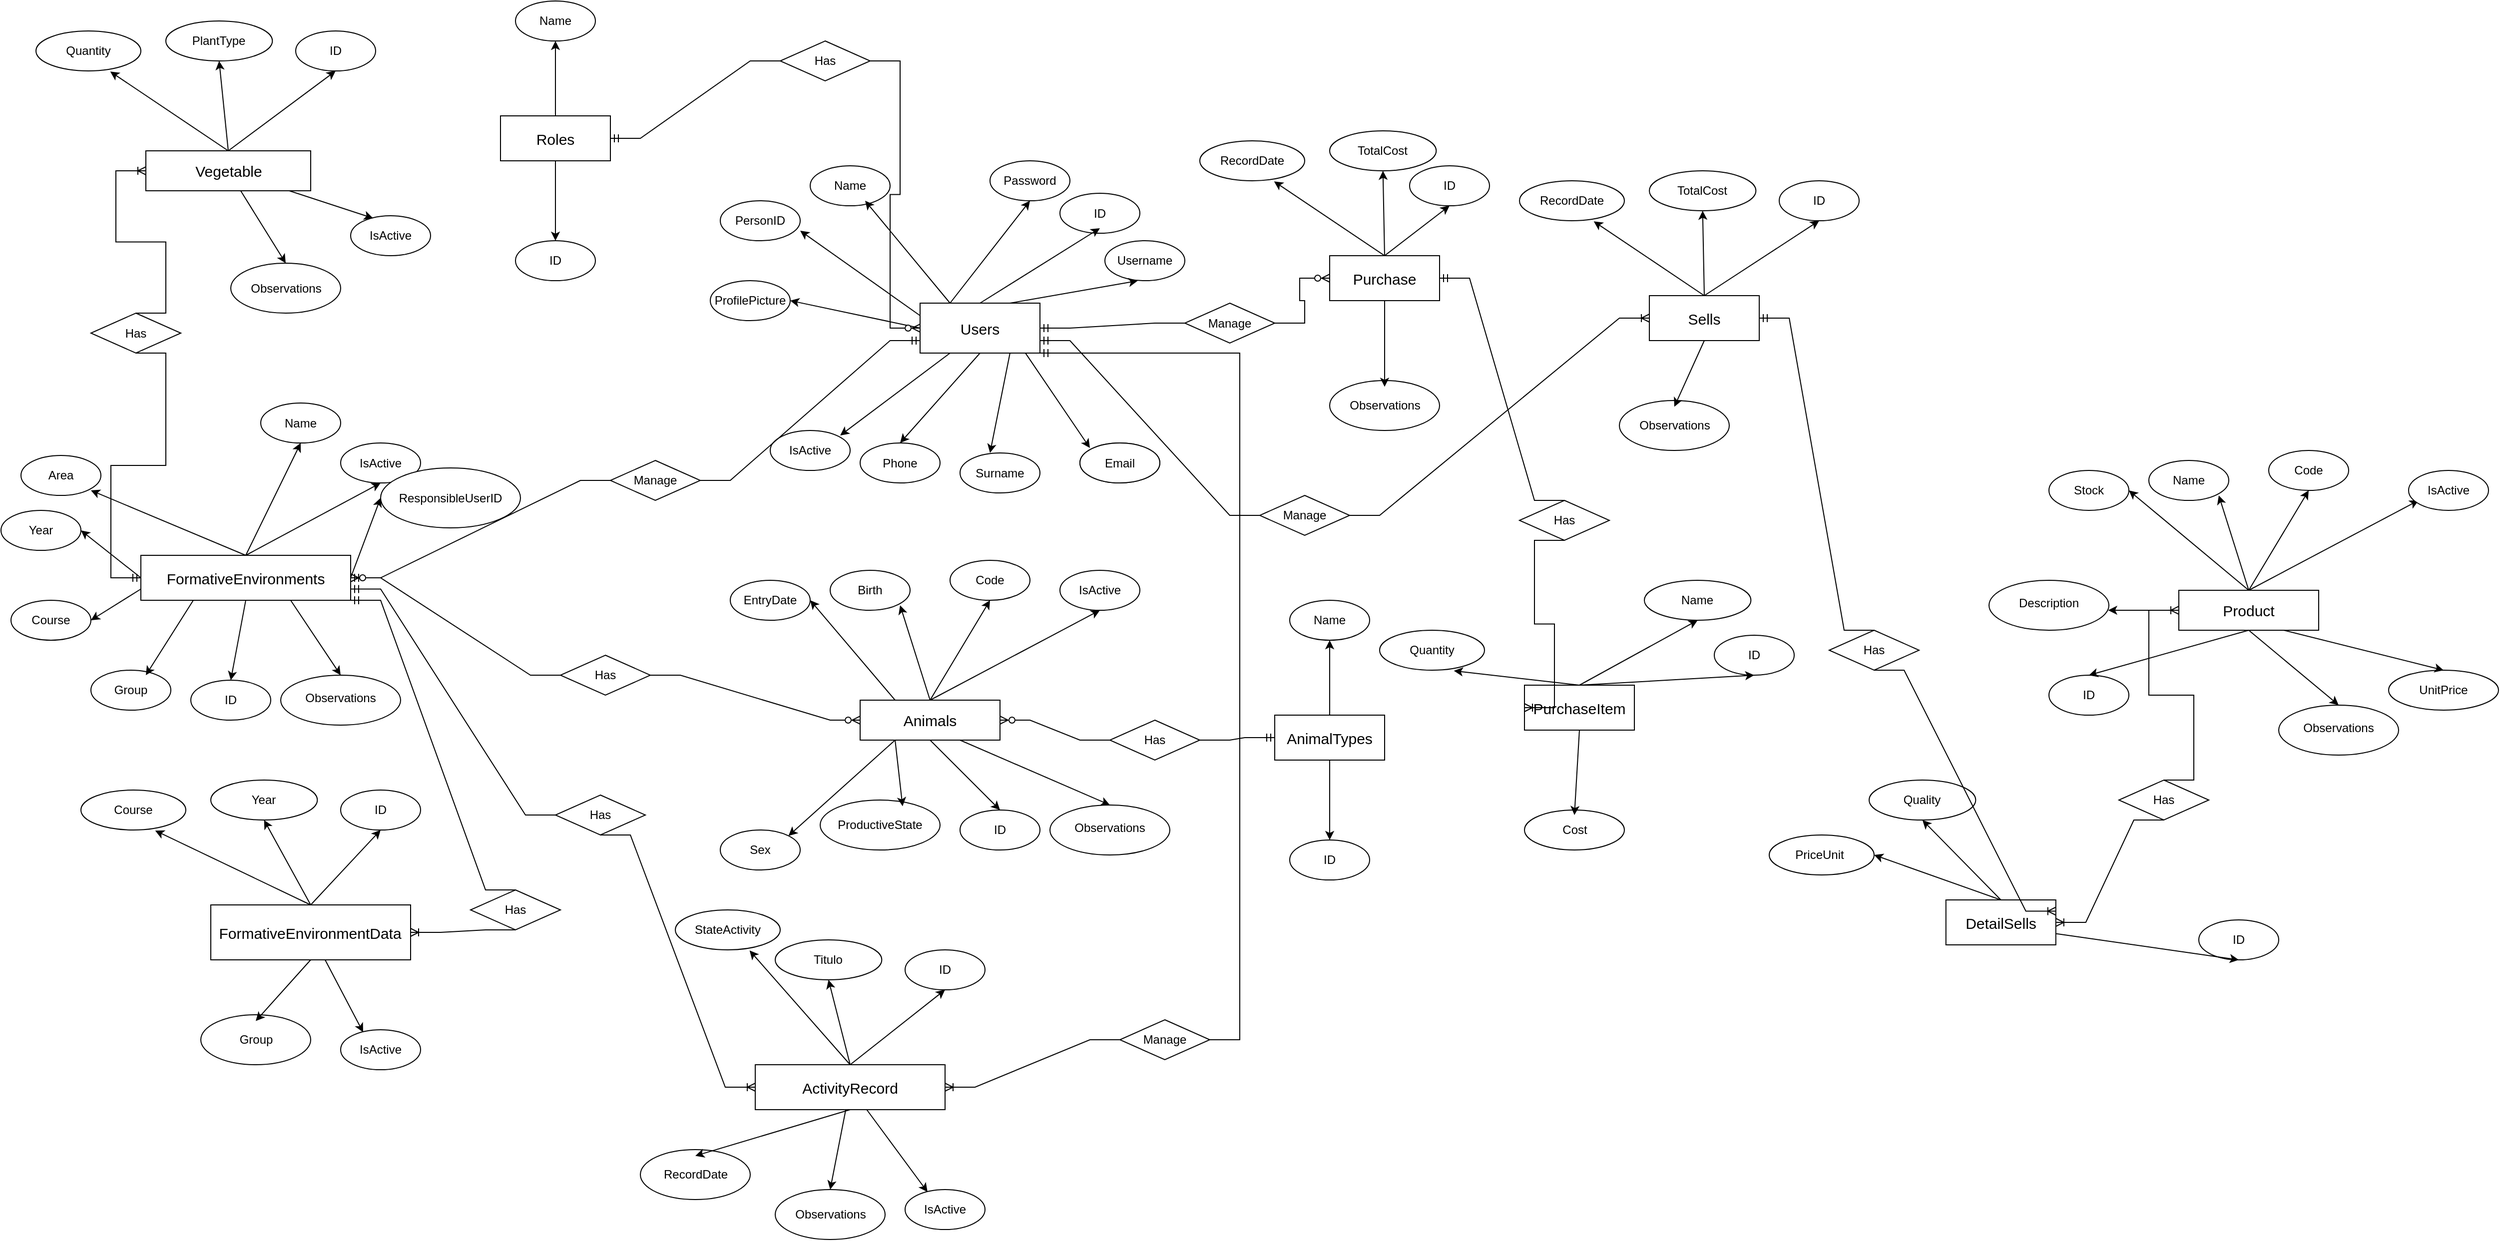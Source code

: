 <mxfile version="28.2.8">
  <diagram name="Página-1" id="0NBmmQ6VbOegYHe6c8OG">
    <mxGraphModel dx="2605" dy="1565" grid="1" gridSize="10" guides="1" tooltips="1" connect="1" arrows="1" fold="1" page="1" pageScale="1" pageWidth="16000" pageHeight="12000" math="0" shadow="0">
      <root>
        <mxCell id="0" />
        <mxCell id="1" parent="0" />
        <mxCell id="AqDaINTAuV95AdL_ioeB-1" value="" style="rounded=0;whiteSpace=wrap;html=1;" parent="1" vertex="1">
          <mxGeometry x="1060" y="442.5" width="120" height="50" as="geometry" />
        </mxCell>
        <mxCell id="AqDaINTAuV95AdL_ioeB-2" value="Users" style="text;html=1;align=center;verticalAlign=middle;whiteSpace=wrap;rounded=0;fontSize=15;" parent="1" vertex="1">
          <mxGeometry x="1090" y="452.5" width="60" height="30" as="geometry" />
        </mxCell>
        <mxCell id="AqDaINTAuV95AdL_ioeB-27" value="" style="group" parent="1" vertex="1" connectable="0">
          <mxGeometry x="1245" y="380" width="80" height="40" as="geometry" />
        </mxCell>
        <mxCell id="AqDaINTAuV95AdL_ioeB-3" value="" style="ellipse;whiteSpace=wrap;html=1;" parent="AqDaINTAuV95AdL_ioeB-27" vertex="1">
          <mxGeometry width="80" height="40" as="geometry" />
        </mxCell>
        <mxCell id="AqDaINTAuV95AdL_ioeB-4" value="Username" style="text;html=1;align=center;verticalAlign=middle;whiteSpace=wrap;rounded=0;" parent="AqDaINTAuV95AdL_ioeB-27" vertex="1">
          <mxGeometry x="10" y="5" width="60" height="30" as="geometry" />
        </mxCell>
        <mxCell id="AqDaINTAuV95AdL_ioeB-28" value="" style="group" parent="1" vertex="1" connectable="0">
          <mxGeometry x="1200" y="332.5" width="80" height="40" as="geometry" />
        </mxCell>
        <mxCell id="AqDaINTAuV95AdL_ioeB-17" value="" style="ellipse;whiteSpace=wrap;html=1;" parent="AqDaINTAuV95AdL_ioeB-28" vertex="1">
          <mxGeometry width="80" height="40" as="geometry" />
        </mxCell>
        <mxCell id="AqDaINTAuV95AdL_ioeB-18" value="ID" style="text;html=1;align=center;verticalAlign=middle;whiteSpace=wrap;rounded=0;" parent="AqDaINTAuV95AdL_ioeB-28" vertex="1">
          <mxGeometry x="10" y="5" width="60" height="30" as="geometry" />
        </mxCell>
        <mxCell id="AqDaINTAuV95AdL_ioeB-29" value="" style="group" parent="1" vertex="1" connectable="0">
          <mxGeometry x="1130" y="300" width="80" height="40" as="geometry" />
        </mxCell>
        <mxCell id="AqDaINTAuV95AdL_ioeB-13" value="" style="ellipse;whiteSpace=wrap;html=1;" parent="AqDaINTAuV95AdL_ioeB-29" vertex="1">
          <mxGeometry width="80" height="40" as="geometry" />
        </mxCell>
        <mxCell id="AqDaINTAuV95AdL_ioeB-14" value="Password" style="text;html=1;align=center;verticalAlign=middle;whiteSpace=wrap;rounded=0;" parent="AqDaINTAuV95AdL_ioeB-29" vertex="1">
          <mxGeometry x="10" y="5" width="60" height="30" as="geometry" />
        </mxCell>
        <mxCell id="AqDaINTAuV95AdL_ioeB-30" value="" style="group" parent="1" vertex="1" connectable="0">
          <mxGeometry x="950" y="305" width="80" height="40" as="geometry" />
        </mxCell>
        <mxCell id="AqDaINTAuV95AdL_ioeB-11" value="" style="ellipse;whiteSpace=wrap;html=1;" parent="AqDaINTAuV95AdL_ioeB-30" vertex="1">
          <mxGeometry width="80" height="40" as="geometry" />
        </mxCell>
        <mxCell id="AqDaINTAuV95AdL_ioeB-12" value="Name" style="text;html=1;align=center;verticalAlign=middle;whiteSpace=wrap;rounded=0;" parent="AqDaINTAuV95AdL_ioeB-30" vertex="1">
          <mxGeometry x="10" y="5" width="60" height="30" as="geometry" />
        </mxCell>
        <mxCell id="AqDaINTAuV95AdL_ioeB-31" value="" style="group" parent="1" vertex="1" connectable="0">
          <mxGeometry x="1000" y="582.5" width="80" height="40" as="geometry" />
        </mxCell>
        <mxCell id="AqDaINTAuV95AdL_ioeB-19" value="" style="ellipse;whiteSpace=wrap;html=1;" parent="AqDaINTAuV95AdL_ioeB-31" vertex="1">
          <mxGeometry width="80" height="40" as="geometry" />
        </mxCell>
        <mxCell id="AqDaINTAuV95AdL_ioeB-20" value="Phone" style="text;html=1;align=center;verticalAlign=middle;whiteSpace=wrap;rounded=0;" parent="AqDaINTAuV95AdL_ioeB-31" vertex="1">
          <mxGeometry x="10" y="5" width="60" height="30" as="geometry" />
        </mxCell>
        <mxCell id="AqDaINTAuV95AdL_ioeB-32" value="" style="group" parent="1" vertex="1" connectable="0">
          <mxGeometry x="1220" y="582.5" width="80" height="40" as="geometry" />
        </mxCell>
        <mxCell id="AqDaINTAuV95AdL_ioeB-7" value="" style="ellipse;whiteSpace=wrap;html=1;" parent="AqDaINTAuV95AdL_ioeB-32" vertex="1">
          <mxGeometry width="80" height="40" as="geometry" />
        </mxCell>
        <mxCell id="AqDaINTAuV95AdL_ioeB-8" value="Username" style="text;html=1;align=center;verticalAlign=middle;whiteSpace=wrap;rounded=0;" parent="AqDaINTAuV95AdL_ioeB-32" vertex="1">
          <mxGeometry x="10" y="5" width="60" height="30" as="geometry" />
        </mxCell>
        <mxCell id="AqDaINTAuV95AdL_ioeB-9" value="" style="ellipse;whiteSpace=wrap;html=1;" parent="AqDaINTAuV95AdL_ioeB-32" vertex="1">
          <mxGeometry width="80" height="40" as="geometry" />
        </mxCell>
        <mxCell id="AqDaINTAuV95AdL_ioeB-10" value="Email" style="text;html=1;align=center;verticalAlign=middle;whiteSpace=wrap;rounded=0;" parent="AqDaINTAuV95AdL_ioeB-32" vertex="1">
          <mxGeometry x="10" y="5" width="60" height="30" as="geometry" />
        </mxCell>
        <mxCell id="AqDaINTAuV95AdL_ioeB-33" value="" style="group" parent="1" vertex="1" connectable="0">
          <mxGeometry x="1100" y="592.5" width="80" height="40" as="geometry" />
        </mxCell>
        <mxCell id="AqDaINTAuV95AdL_ioeB-5" value="" style="ellipse;whiteSpace=wrap;html=1;" parent="AqDaINTAuV95AdL_ioeB-33" vertex="1">
          <mxGeometry width="80" height="40" as="geometry" />
        </mxCell>
        <mxCell id="AqDaINTAuV95AdL_ioeB-6" value="Surname" style="text;html=1;align=center;verticalAlign=middle;whiteSpace=wrap;rounded=0;" parent="AqDaINTAuV95AdL_ioeB-33" vertex="1">
          <mxGeometry x="10" y="5" width="60" height="30" as="geometry" />
        </mxCell>
        <mxCell id="AqDaINTAuV95AdL_ioeB-34" value="" style="group" parent="1" vertex="1" connectable="0">
          <mxGeometry x="860" y="340" width="80" height="40" as="geometry" />
        </mxCell>
        <mxCell id="AqDaINTAuV95AdL_ioeB-15" value="" style="ellipse;whiteSpace=wrap;html=1;" parent="AqDaINTAuV95AdL_ioeB-34" vertex="1">
          <mxGeometry width="80" height="40" as="geometry" />
        </mxCell>
        <mxCell id="AqDaINTAuV95AdL_ioeB-16" value="PersonID" style="text;html=1;align=center;verticalAlign=middle;whiteSpace=wrap;rounded=0;" parent="AqDaINTAuV95AdL_ioeB-34" vertex="1">
          <mxGeometry x="10" y="5" width="60" height="30" as="geometry" />
        </mxCell>
        <mxCell id="AqDaINTAuV95AdL_ioeB-35" value="" style="group" parent="1" vertex="1" connectable="0">
          <mxGeometry x="910" y="570" width="80" height="40" as="geometry" />
        </mxCell>
        <mxCell id="AqDaINTAuV95AdL_ioeB-21" value="" style="ellipse;whiteSpace=wrap;html=1;" parent="AqDaINTAuV95AdL_ioeB-35" vertex="1">
          <mxGeometry width="80" height="40" as="geometry" />
        </mxCell>
        <mxCell id="AqDaINTAuV95AdL_ioeB-22" value="IsActive" style="text;html=1;align=center;verticalAlign=middle;whiteSpace=wrap;rounded=0;" parent="AqDaINTAuV95AdL_ioeB-35" vertex="1">
          <mxGeometry x="10" y="5" width="60" height="30" as="geometry" />
        </mxCell>
        <mxCell id="AqDaINTAuV95AdL_ioeB-36" value="" style="group" parent="1" vertex="1" connectable="0">
          <mxGeometry x="850" y="420" width="80" height="40" as="geometry" />
        </mxCell>
        <mxCell id="AqDaINTAuV95AdL_ioeB-23" value="" style="ellipse;whiteSpace=wrap;html=1;" parent="AqDaINTAuV95AdL_ioeB-36" vertex="1">
          <mxGeometry width="80" height="40" as="geometry" />
        </mxCell>
        <mxCell id="AqDaINTAuV95AdL_ioeB-24" value="ProfilePicture" style="text;html=1;align=center;verticalAlign=middle;whiteSpace=wrap;rounded=0;" parent="AqDaINTAuV95AdL_ioeB-36" vertex="1">
          <mxGeometry x="10" y="5" width="60" height="30" as="geometry" />
        </mxCell>
        <mxCell id="AqDaINTAuV95AdL_ioeB-43" value="" style="endArrow=classic;html=1;rounded=0;exitX=0.75;exitY=0;exitDx=0;exitDy=0;entryX=0.41;entryY=1.005;entryDx=0;entryDy=0;entryPerimeter=0;" parent="1" source="AqDaINTAuV95AdL_ioeB-1" target="AqDaINTAuV95AdL_ioeB-3" edge="1">
          <mxGeometry width="50" height="50" relative="1" as="geometry">
            <mxPoint x="1300" y="552.5" as="sourcePoint" />
            <mxPoint x="1350" y="502.5" as="targetPoint" />
          </mxGeometry>
        </mxCell>
        <mxCell id="AqDaINTAuV95AdL_ioeB-44" value="" style="endArrow=classic;html=1;rounded=0;exitX=0.5;exitY=0;exitDx=0;exitDy=0;entryX=0.5;entryY=1;entryDx=0;entryDy=0;" parent="1" source="AqDaINTAuV95AdL_ioeB-1" target="AqDaINTAuV95AdL_ioeB-18" edge="1">
          <mxGeometry width="50" height="50" relative="1" as="geometry">
            <mxPoint x="1100" y="432.5" as="sourcePoint" />
            <mxPoint x="1150" y="382.5" as="targetPoint" />
          </mxGeometry>
        </mxCell>
        <mxCell id="AqDaINTAuV95AdL_ioeB-45" value="" style="endArrow=classic;html=1;rounded=0;entryX=0.5;entryY=1;entryDx=0;entryDy=0;exitX=0.25;exitY=0;exitDx=0;exitDy=0;" parent="1" source="AqDaINTAuV95AdL_ioeB-1" target="AqDaINTAuV95AdL_ioeB-13" edge="1">
          <mxGeometry width="50" height="50" relative="1" as="geometry">
            <mxPoint x="1080" y="452.5" as="sourcePoint" />
            <mxPoint x="1130" y="402.5" as="targetPoint" />
          </mxGeometry>
        </mxCell>
        <mxCell id="AqDaINTAuV95AdL_ioeB-46" value="" style="endArrow=classic;html=1;rounded=0;entryX=0.75;entryY=1;entryDx=0;entryDy=0;exitX=0.25;exitY=0;exitDx=0;exitDy=0;" parent="1" source="AqDaINTAuV95AdL_ioeB-1" target="AqDaINTAuV95AdL_ioeB-12" edge="1">
          <mxGeometry width="50" height="50" relative="1" as="geometry">
            <mxPoint x="1040" y="462.5" as="sourcePoint" />
            <mxPoint x="1090" y="412.5" as="targetPoint" />
          </mxGeometry>
        </mxCell>
        <mxCell id="AqDaINTAuV95AdL_ioeB-47" value="" style="endArrow=classic;html=1;rounded=0;entryX=1;entryY=0.75;entryDx=0;entryDy=0;entryPerimeter=0;exitX=0;exitY=0.25;exitDx=0;exitDy=0;" parent="1" source="AqDaINTAuV95AdL_ioeB-1" target="AqDaINTAuV95AdL_ioeB-15" edge="1">
          <mxGeometry width="50" height="50" relative="1" as="geometry">
            <mxPoint x="990" y="492.5" as="sourcePoint" />
            <mxPoint x="1040" y="442.5" as="targetPoint" />
          </mxGeometry>
        </mxCell>
        <mxCell id="AqDaINTAuV95AdL_ioeB-48" value="" style="endArrow=classic;html=1;rounded=0;exitX=0;exitY=0.5;exitDx=0;exitDy=0;entryX=1;entryY=0.5;entryDx=0;entryDy=0;" parent="1" source="AqDaINTAuV95AdL_ioeB-1" target="AqDaINTAuV95AdL_ioeB-23" edge="1">
          <mxGeometry width="50" height="50" relative="1" as="geometry">
            <mxPoint x="990" y="532.5" as="sourcePoint" />
            <mxPoint x="980" y="482.5" as="targetPoint" />
          </mxGeometry>
        </mxCell>
        <mxCell id="AqDaINTAuV95AdL_ioeB-50" value="" style="endArrow=classic;html=1;rounded=0;exitX=0.25;exitY=1;exitDx=0;exitDy=0;entryX=1;entryY=0;entryDx=0;entryDy=0;" parent="1" source="AqDaINTAuV95AdL_ioeB-1" target="AqDaINTAuV95AdL_ioeB-22" edge="1">
          <mxGeometry width="50" height="50" relative="1" as="geometry">
            <mxPoint x="1060" y="582.5" as="sourcePoint" />
            <mxPoint x="1040" y="582.5" as="targetPoint" />
          </mxGeometry>
        </mxCell>
        <mxCell id="AqDaINTAuV95AdL_ioeB-51" value="" style="endArrow=classic;html=1;rounded=0;exitX=0.5;exitY=1;exitDx=0;exitDy=0;entryX=0.5;entryY=0;entryDx=0;entryDy=0;" parent="1" source="AqDaINTAuV95AdL_ioeB-1" target="AqDaINTAuV95AdL_ioeB-19" edge="1">
          <mxGeometry width="50" height="50" relative="1" as="geometry">
            <mxPoint x="1110" y="562.5" as="sourcePoint" />
            <mxPoint x="1160" y="512.5" as="targetPoint" />
          </mxGeometry>
        </mxCell>
        <mxCell id="AqDaINTAuV95AdL_ioeB-52" value="" style="endArrow=classic;html=1;rounded=0;entryX=0.375;entryY=0;entryDx=0;entryDy=0;entryPerimeter=0;exitX=0.75;exitY=1;exitDx=0;exitDy=0;" parent="1" source="AqDaINTAuV95AdL_ioeB-1" target="AqDaINTAuV95AdL_ioeB-5" edge="1">
          <mxGeometry width="50" height="50" relative="1" as="geometry">
            <mxPoint x="1120" y="492.5" as="sourcePoint" />
            <mxPoint x="1190" y="512.5" as="targetPoint" />
          </mxGeometry>
        </mxCell>
        <mxCell id="AqDaINTAuV95AdL_ioeB-53" value="" style="endArrow=classic;html=1;rounded=0;exitX=0.88;exitY=1.004;exitDx=0;exitDy=0;entryX=0;entryY=0;entryDx=0;entryDy=0;exitPerimeter=0;" parent="1" source="AqDaINTAuV95AdL_ioeB-1" target="AqDaINTAuV95AdL_ioeB-10" edge="1">
          <mxGeometry width="50" height="50" relative="1" as="geometry">
            <mxPoint x="1200" y="572.5" as="sourcePoint" />
            <mxPoint x="1250" y="522.5" as="targetPoint" />
          </mxGeometry>
        </mxCell>
        <mxCell id="AqDaINTAuV95AdL_ioeB-54" value="" style="rounded=0;whiteSpace=wrap;html=1;" parent="1" vertex="1">
          <mxGeometry x="640" y="255" width="110" height="45" as="geometry" />
        </mxCell>
        <mxCell id="AqDaINTAuV95AdL_ioeB-55" value="Roles" style="text;html=1;align=center;verticalAlign=middle;whiteSpace=wrap;rounded=0;fontSize=15;" parent="1" vertex="1">
          <mxGeometry x="665" y="262.5" width="60" height="30" as="geometry" />
        </mxCell>
        <mxCell id="AqDaINTAuV95AdL_ioeB-58" value="" style="group" parent="1" vertex="1" connectable="0">
          <mxGeometry x="655" y="140" width="80" height="40" as="geometry" />
        </mxCell>
        <mxCell id="AqDaINTAuV95AdL_ioeB-59" value="" style="ellipse;whiteSpace=wrap;html=1;" parent="AqDaINTAuV95AdL_ioeB-58" vertex="1">
          <mxGeometry width="80" height="40" as="geometry" />
        </mxCell>
        <mxCell id="AqDaINTAuV95AdL_ioeB-60" value="Name" style="text;html=1;align=center;verticalAlign=middle;whiteSpace=wrap;rounded=0;" parent="AqDaINTAuV95AdL_ioeB-58" vertex="1">
          <mxGeometry x="10" y="5" width="60" height="30" as="geometry" />
        </mxCell>
        <mxCell id="AqDaINTAuV95AdL_ioeB-61" value="" style="group" parent="1" vertex="1" connectable="0">
          <mxGeometry x="655" y="380" width="80" height="40" as="geometry" />
        </mxCell>
        <mxCell id="AqDaINTAuV95AdL_ioeB-62" value="" style="ellipse;whiteSpace=wrap;html=1;" parent="AqDaINTAuV95AdL_ioeB-61" vertex="1">
          <mxGeometry width="80" height="40" as="geometry" />
        </mxCell>
        <mxCell id="AqDaINTAuV95AdL_ioeB-63" value="ID" style="text;html=1;align=center;verticalAlign=middle;whiteSpace=wrap;rounded=0;" parent="AqDaINTAuV95AdL_ioeB-61" vertex="1">
          <mxGeometry x="10" y="5" width="60" height="30" as="geometry" />
        </mxCell>
        <mxCell id="AqDaINTAuV95AdL_ioeB-64" value="" style="endArrow=classic;html=1;rounded=0;exitX=0.5;exitY=0;exitDx=0;exitDy=0;entryX=0.5;entryY=1;entryDx=0;entryDy=0;" parent="1" source="AqDaINTAuV95AdL_ioeB-54" target="AqDaINTAuV95AdL_ioeB-59" edge="1">
          <mxGeometry width="50" height="50" relative="1" as="geometry">
            <mxPoint x="690" y="270" as="sourcePoint" />
            <mxPoint x="740" y="220" as="targetPoint" />
          </mxGeometry>
        </mxCell>
        <mxCell id="AqDaINTAuV95AdL_ioeB-65" value="" style="endArrow=classic;html=1;rounded=0;exitX=0.5;exitY=1;exitDx=0;exitDy=0;entryX=0.5;entryY=0;entryDx=0;entryDy=0;" parent="1" source="AqDaINTAuV95AdL_ioeB-54" target="AqDaINTAuV95AdL_ioeB-62" edge="1">
          <mxGeometry width="50" height="50" relative="1" as="geometry">
            <mxPoint x="690" y="360" as="sourcePoint" />
            <mxPoint x="740" y="310" as="targetPoint" />
          </mxGeometry>
        </mxCell>
        <mxCell id="AqDaINTAuV95AdL_ioeB-104" value="" style="rounded=0;whiteSpace=wrap;html=1;" parent="1" vertex="1">
          <mxGeometry x="1415" y="855" width="110" height="45" as="geometry" />
        </mxCell>
        <mxCell id="AqDaINTAuV95AdL_ioeB-105" value="AnimalTypes" style="text;html=1;align=center;verticalAlign=middle;whiteSpace=wrap;rounded=0;fontSize=15;" parent="1" vertex="1">
          <mxGeometry x="1440" y="862.5" width="60" height="30" as="geometry" />
        </mxCell>
        <mxCell id="AqDaINTAuV95AdL_ioeB-106" value="" style="group" parent="1" vertex="1" connectable="0">
          <mxGeometry x="1430" y="740" width="80" height="40" as="geometry" />
        </mxCell>
        <mxCell id="AqDaINTAuV95AdL_ioeB-107" value="" style="ellipse;whiteSpace=wrap;html=1;" parent="AqDaINTAuV95AdL_ioeB-106" vertex="1">
          <mxGeometry width="80" height="40" as="geometry" />
        </mxCell>
        <mxCell id="AqDaINTAuV95AdL_ioeB-108" value="Name" style="text;html=1;align=center;verticalAlign=middle;whiteSpace=wrap;rounded=0;" parent="AqDaINTAuV95AdL_ioeB-106" vertex="1">
          <mxGeometry x="10" y="5" width="60" height="30" as="geometry" />
        </mxCell>
        <mxCell id="AqDaINTAuV95AdL_ioeB-109" value="" style="group" parent="1" vertex="1" connectable="0">
          <mxGeometry x="1430" y="980" width="80" height="40" as="geometry" />
        </mxCell>
        <mxCell id="AqDaINTAuV95AdL_ioeB-110" value="" style="ellipse;whiteSpace=wrap;html=1;" parent="AqDaINTAuV95AdL_ioeB-109" vertex="1">
          <mxGeometry width="80" height="40" as="geometry" />
        </mxCell>
        <mxCell id="AqDaINTAuV95AdL_ioeB-111" value="ID" style="text;html=1;align=center;verticalAlign=middle;whiteSpace=wrap;rounded=0;" parent="AqDaINTAuV95AdL_ioeB-109" vertex="1">
          <mxGeometry x="10" y="5" width="60" height="30" as="geometry" />
        </mxCell>
        <mxCell id="AqDaINTAuV95AdL_ioeB-112" value="" style="endArrow=classic;html=1;rounded=0;exitX=0.5;exitY=0;exitDx=0;exitDy=0;entryX=0.5;entryY=1;entryDx=0;entryDy=0;" parent="1" source="AqDaINTAuV95AdL_ioeB-104" target="AqDaINTAuV95AdL_ioeB-107" edge="1">
          <mxGeometry width="50" height="50" relative="1" as="geometry">
            <mxPoint x="1465" y="870" as="sourcePoint" />
            <mxPoint x="1515" y="820" as="targetPoint" />
          </mxGeometry>
        </mxCell>
        <mxCell id="AqDaINTAuV95AdL_ioeB-113" value="" style="endArrow=classic;html=1;rounded=0;exitX=0.5;exitY=1;exitDx=0;exitDy=0;entryX=0.5;entryY=0;entryDx=0;entryDy=0;" parent="1" source="AqDaINTAuV95AdL_ioeB-104" target="AqDaINTAuV95AdL_ioeB-110" edge="1">
          <mxGeometry width="50" height="50" relative="1" as="geometry">
            <mxPoint x="1465" y="960" as="sourcePoint" />
            <mxPoint x="1515" y="910" as="targetPoint" />
          </mxGeometry>
        </mxCell>
        <mxCell id="AqDaINTAuV95AdL_ioeB-116" value="" style="group" parent="1" vertex="1" connectable="0">
          <mxGeometry x="400" y="542.5" width="80" height="40" as="geometry" />
        </mxCell>
        <mxCell id="AqDaINTAuV95AdL_ioeB-117" value="" style="ellipse;whiteSpace=wrap;html=1;" parent="AqDaINTAuV95AdL_ioeB-116" vertex="1">
          <mxGeometry width="80" height="40" as="geometry" />
        </mxCell>
        <mxCell id="AqDaINTAuV95AdL_ioeB-118" value="Name" style="text;html=1;align=center;verticalAlign=middle;whiteSpace=wrap;rounded=0;" parent="AqDaINTAuV95AdL_ioeB-116" vertex="1">
          <mxGeometry x="10" y="5" width="60" height="30" as="geometry" />
        </mxCell>
        <mxCell id="AqDaINTAuV95AdL_ioeB-119" value="" style="group" parent="1" vertex="1" connectable="0">
          <mxGeometry x="330" y="820" width="80" height="40" as="geometry" />
        </mxCell>
        <mxCell id="AqDaINTAuV95AdL_ioeB-120" value="" style="ellipse;whiteSpace=wrap;html=1;" parent="AqDaINTAuV95AdL_ioeB-119" vertex="1">
          <mxGeometry width="80" height="40" as="geometry" />
        </mxCell>
        <mxCell id="AqDaINTAuV95AdL_ioeB-121" value="ID" style="text;html=1;align=center;verticalAlign=middle;whiteSpace=wrap;rounded=0;" parent="AqDaINTAuV95AdL_ioeB-119" vertex="1">
          <mxGeometry x="10" y="5" width="60" height="30" as="geometry" />
        </mxCell>
        <mxCell id="AqDaINTAuV95AdL_ioeB-122" value="" style="endArrow=classic;html=1;rounded=0;exitX=0.5;exitY=0;exitDx=0;exitDy=0;entryX=0.5;entryY=1;entryDx=0;entryDy=0;" parent="1" source="AqDaINTAuV95AdL_ioeB-114" target="AqDaINTAuV95AdL_ioeB-117" edge="1">
          <mxGeometry width="50" height="50" relative="1" as="geometry">
            <mxPoint x="380" y="710" as="sourcePoint" />
            <mxPoint x="430" y="660" as="targetPoint" />
          </mxGeometry>
        </mxCell>
        <mxCell id="AqDaINTAuV95AdL_ioeB-123" value="" style="endArrow=classic;html=1;rounded=0;exitX=0.5;exitY=1;exitDx=0;exitDy=0;entryX=0.5;entryY=0;entryDx=0;entryDy=0;" parent="1" source="AqDaINTAuV95AdL_ioeB-114" target="AqDaINTAuV95AdL_ioeB-120" edge="1">
          <mxGeometry width="50" height="50" relative="1" as="geometry">
            <mxPoint x="380" y="800" as="sourcePoint" />
            <mxPoint x="430" y="750" as="targetPoint" />
          </mxGeometry>
        </mxCell>
        <mxCell id="AqDaINTAuV95AdL_ioeB-124" value="" style="group" parent="1" vertex="1" connectable="0">
          <mxGeometry x="280" y="695" width="210" height="45" as="geometry" />
        </mxCell>
        <mxCell id="AqDaINTAuV95AdL_ioeB-114" value="" style="rounded=0;whiteSpace=wrap;html=1;" parent="AqDaINTAuV95AdL_ioeB-124" vertex="1">
          <mxGeometry width="210" height="45" as="geometry" />
        </mxCell>
        <mxCell id="AqDaINTAuV95AdL_ioeB-115" value="FormativeEnvironments" style="text;html=1;align=center;verticalAlign=middle;whiteSpace=wrap;rounded=0;fontSize=15;" parent="AqDaINTAuV95AdL_ioeB-124" vertex="1">
          <mxGeometry x="75" y="7.5" width="60" height="30" as="geometry" />
        </mxCell>
        <mxCell id="AqDaINTAuV95AdL_ioeB-125" value="" style="group" parent="1" vertex="1" connectable="0">
          <mxGeometry x="160" y="595" width="80" height="40" as="geometry" />
        </mxCell>
        <mxCell id="AqDaINTAuV95AdL_ioeB-126" value="" style="ellipse;whiteSpace=wrap;html=1;" parent="AqDaINTAuV95AdL_ioeB-125" vertex="1">
          <mxGeometry width="80" height="40" as="geometry" />
        </mxCell>
        <mxCell id="AqDaINTAuV95AdL_ioeB-127" value="Area" style="text;html=1;align=center;verticalAlign=middle;whiteSpace=wrap;rounded=0;" parent="AqDaINTAuV95AdL_ioeB-125" vertex="1">
          <mxGeometry x="10" y="5" width="60" height="30" as="geometry" />
        </mxCell>
        <mxCell id="AqDaINTAuV95AdL_ioeB-129" value="" style="group" parent="1" vertex="1" connectable="0">
          <mxGeometry x="140" y="650" width="80" height="40" as="geometry" />
        </mxCell>
        <mxCell id="AqDaINTAuV95AdL_ioeB-130" value="" style="ellipse;whiteSpace=wrap;html=1;" parent="AqDaINTAuV95AdL_ioeB-129" vertex="1">
          <mxGeometry width="80" height="40" as="geometry" />
        </mxCell>
        <mxCell id="AqDaINTAuV95AdL_ioeB-131" value="Year" style="text;html=1;align=center;verticalAlign=middle;whiteSpace=wrap;rounded=0;" parent="AqDaINTAuV95AdL_ioeB-129" vertex="1">
          <mxGeometry x="10" y="5" width="60" height="30" as="geometry" />
        </mxCell>
        <mxCell id="AqDaINTAuV95AdL_ioeB-133" value="" style="group" parent="1" vertex="1" connectable="0">
          <mxGeometry x="150" y="740" width="80" height="40" as="geometry" />
        </mxCell>
        <mxCell id="AqDaINTAuV95AdL_ioeB-134" value="" style="ellipse;whiteSpace=wrap;html=1;" parent="AqDaINTAuV95AdL_ioeB-133" vertex="1">
          <mxGeometry width="80" height="40" as="geometry" />
        </mxCell>
        <mxCell id="AqDaINTAuV95AdL_ioeB-135" value="Course" style="text;html=1;align=center;verticalAlign=middle;whiteSpace=wrap;rounded=0;" parent="AqDaINTAuV95AdL_ioeB-133" vertex="1">
          <mxGeometry x="10" y="5" width="60" height="30" as="geometry" />
        </mxCell>
        <mxCell id="AqDaINTAuV95AdL_ioeB-136" value="" style="group" parent="1" vertex="1" connectable="0">
          <mxGeometry x="230" y="810" width="80" height="40" as="geometry" />
        </mxCell>
        <mxCell id="AqDaINTAuV95AdL_ioeB-137" value="" style="ellipse;whiteSpace=wrap;html=1;" parent="AqDaINTAuV95AdL_ioeB-136" vertex="1">
          <mxGeometry width="80" height="40" as="geometry" />
        </mxCell>
        <mxCell id="AqDaINTAuV95AdL_ioeB-138" value="Group" style="text;html=1;align=center;verticalAlign=middle;whiteSpace=wrap;rounded=0;" parent="AqDaINTAuV95AdL_ioeB-136" vertex="1">
          <mxGeometry x="10" y="5" width="60" height="30" as="geometry" />
        </mxCell>
        <mxCell id="AqDaINTAuV95AdL_ioeB-139" value="" style="group" parent="1" vertex="1" connectable="0">
          <mxGeometry x="460" y="815" width="80" height="50" as="geometry" />
        </mxCell>
        <mxCell id="AqDaINTAuV95AdL_ioeB-140" value="" style="ellipse;whiteSpace=wrap;html=1;" parent="AqDaINTAuV95AdL_ioeB-139" vertex="1">
          <mxGeometry x="-40" width="120" height="50" as="geometry" />
        </mxCell>
        <mxCell id="AqDaINTAuV95AdL_ioeB-141" value="Observations" style="text;html=1;align=center;verticalAlign=middle;whiteSpace=wrap;rounded=0;" parent="AqDaINTAuV95AdL_ioeB-139" vertex="1">
          <mxGeometry x="-15" y="5" width="70" height="35" as="geometry" />
        </mxCell>
        <mxCell id="AqDaINTAuV95AdL_ioeB-142" value="" style="group" parent="1" vertex="1" connectable="0">
          <mxGeometry x="480" y="582.5" width="80" height="40" as="geometry" />
        </mxCell>
        <mxCell id="AqDaINTAuV95AdL_ioeB-143" value="" style="ellipse;whiteSpace=wrap;html=1;" parent="AqDaINTAuV95AdL_ioeB-142" vertex="1">
          <mxGeometry width="80" height="40" as="geometry" />
        </mxCell>
        <mxCell id="AqDaINTAuV95AdL_ioeB-144" value="IsActive" style="text;html=1;align=center;verticalAlign=middle;whiteSpace=wrap;rounded=0;" parent="AqDaINTAuV95AdL_ioeB-142" vertex="1">
          <mxGeometry x="10" y="5" width="60" height="30" as="geometry" />
        </mxCell>
        <mxCell id="AqDaINTAuV95AdL_ioeB-145" value="" style="endArrow=classic;html=1;rounded=0;exitX=0.5;exitY=0;exitDx=0;exitDy=0;entryX=0.5;entryY=1;entryDx=0;entryDy=0;" parent="1" source="AqDaINTAuV95AdL_ioeB-114" target="AqDaINTAuV95AdL_ioeB-143" edge="1">
          <mxGeometry width="50" height="50" relative="1" as="geometry">
            <mxPoint x="390" y="690" as="sourcePoint" />
            <mxPoint x="440" y="640" as="targetPoint" />
          </mxGeometry>
        </mxCell>
        <mxCell id="AqDaINTAuV95AdL_ioeB-146" value="" style="endArrow=classic;html=1;rounded=0;exitX=0.5;exitY=0;exitDx=0;exitDy=0;entryX=1;entryY=1;entryDx=0;entryDy=0;" parent="1" source="AqDaINTAuV95AdL_ioeB-114" target="AqDaINTAuV95AdL_ioeB-127" edge="1">
          <mxGeometry width="50" height="50" relative="1" as="geometry">
            <mxPoint x="480" y="700" as="sourcePoint" />
            <mxPoint x="530" y="650" as="targetPoint" />
          </mxGeometry>
        </mxCell>
        <mxCell id="AqDaINTAuV95AdL_ioeB-147" value="" style="endArrow=classic;html=1;rounded=0;entryX=1;entryY=0.5;entryDx=0;entryDy=0;exitX=0;exitY=0.5;exitDx=0;exitDy=0;" parent="1" source="AqDaINTAuV95AdL_ioeB-114" target="AqDaINTAuV95AdL_ioeB-130" edge="1">
          <mxGeometry width="50" height="50" relative="1" as="geometry">
            <mxPoint x="250" y="730" as="sourcePoint" />
            <mxPoint x="300" y="680" as="targetPoint" />
          </mxGeometry>
        </mxCell>
        <mxCell id="AqDaINTAuV95AdL_ioeB-148" value="" style="endArrow=classic;html=1;rounded=0;exitX=0;exitY=0.75;exitDx=0;exitDy=0;entryX=1;entryY=0.5;entryDx=0;entryDy=0;" parent="1" source="AqDaINTAuV95AdL_ioeB-114" target="AqDaINTAuV95AdL_ioeB-134" edge="1">
          <mxGeometry width="50" height="50" relative="1" as="geometry">
            <mxPoint x="260" y="810" as="sourcePoint" />
            <mxPoint x="310" y="760" as="targetPoint" />
          </mxGeometry>
        </mxCell>
        <mxCell id="AqDaINTAuV95AdL_ioeB-149" value="" style="endArrow=classic;html=1;rounded=0;exitX=0.25;exitY=1;exitDx=0;exitDy=0;entryX=0.75;entryY=0;entryDx=0;entryDy=0;" parent="1" source="AqDaINTAuV95AdL_ioeB-114" target="AqDaINTAuV95AdL_ioeB-138" edge="1">
          <mxGeometry width="50" height="50" relative="1" as="geometry">
            <mxPoint x="310" y="810" as="sourcePoint" />
            <mxPoint x="360" y="760" as="targetPoint" />
          </mxGeometry>
        </mxCell>
        <mxCell id="AqDaINTAuV95AdL_ioeB-150" value="" style="endArrow=classic;html=1;rounded=0;exitX=0.714;exitY=1;exitDx=0;exitDy=0;exitPerimeter=0;entryX=0.5;entryY=0;entryDx=0;entryDy=0;" parent="1" source="AqDaINTAuV95AdL_ioeB-114" target="AqDaINTAuV95AdL_ioeB-140" edge="1">
          <mxGeometry width="50" height="50" relative="1" as="geometry">
            <mxPoint x="460" y="820" as="sourcePoint" />
            <mxPoint x="510" y="770" as="targetPoint" />
          </mxGeometry>
        </mxCell>
        <mxCell id="AqDaINTAuV95AdL_ioeB-187" value="" style="group" parent="1" vertex="1" connectable="0">
          <mxGeometry x="1090" y="700" width="80" height="40" as="geometry" />
        </mxCell>
        <mxCell id="AqDaINTAuV95AdL_ioeB-188" value="" style="ellipse;whiteSpace=wrap;html=1;" parent="AqDaINTAuV95AdL_ioeB-187" vertex="1">
          <mxGeometry width="80" height="40" as="geometry" />
        </mxCell>
        <mxCell id="AqDaINTAuV95AdL_ioeB-189" value="Code" style="text;html=1;align=center;verticalAlign=middle;whiteSpace=wrap;rounded=0;" parent="AqDaINTAuV95AdL_ioeB-187" vertex="1">
          <mxGeometry x="10" y="5" width="60" height="30" as="geometry" />
        </mxCell>
        <mxCell id="AqDaINTAuV95AdL_ioeB-190" value="" style="group" parent="1" vertex="1" connectable="0">
          <mxGeometry x="1100" y="950" width="80" height="40" as="geometry" />
        </mxCell>
        <mxCell id="AqDaINTAuV95AdL_ioeB-191" value="" style="ellipse;whiteSpace=wrap;html=1;" parent="AqDaINTAuV95AdL_ioeB-190" vertex="1">
          <mxGeometry width="80" height="40" as="geometry" />
        </mxCell>
        <mxCell id="AqDaINTAuV95AdL_ioeB-192" value="ID" style="text;html=1;align=center;verticalAlign=middle;whiteSpace=wrap;rounded=0;" parent="AqDaINTAuV95AdL_ioeB-190" vertex="1">
          <mxGeometry x="10" y="5" width="60" height="30" as="geometry" />
        </mxCell>
        <mxCell id="AqDaINTAuV95AdL_ioeB-193" value="" style="endArrow=classic;html=1;rounded=0;exitX=0.5;exitY=0;exitDx=0;exitDy=0;entryX=0.5;entryY=1;entryDx=0;entryDy=0;" parent="1" source="AqDaINTAuV95AdL_ioeB-196" target="AqDaINTAuV95AdL_ioeB-188" edge="1">
          <mxGeometry width="50" height="50" relative="1" as="geometry">
            <mxPoint x="1100" y="850" as="sourcePoint" />
            <mxPoint x="1150" y="800" as="targetPoint" />
          </mxGeometry>
        </mxCell>
        <mxCell id="AqDaINTAuV95AdL_ioeB-194" value="" style="endArrow=classic;html=1;rounded=0;exitX=0.5;exitY=1;exitDx=0;exitDy=0;entryX=0.5;entryY=0;entryDx=0;entryDy=0;" parent="1" source="AqDaINTAuV95AdL_ioeB-196" target="AqDaINTAuV95AdL_ioeB-191" edge="1">
          <mxGeometry width="50" height="50" relative="1" as="geometry">
            <mxPoint x="1100" y="940" as="sourcePoint" />
            <mxPoint x="1150" y="890" as="targetPoint" />
          </mxGeometry>
        </mxCell>
        <mxCell id="AqDaINTAuV95AdL_ioeB-195" value="" style="group" parent="1" vertex="1" connectable="0">
          <mxGeometry x="1000" y="840" width="140" height="40" as="geometry" />
        </mxCell>
        <mxCell id="AqDaINTAuV95AdL_ioeB-196" value="" style="rounded=0;whiteSpace=wrap;html=1;" parent="AqDaINTAuV95AdL_ioeB-195" vertex="1">
          <mxGeometry width="140" height="40" as="geometry" />
        </mxCell>
        <mxCell id="AqDaINTAuV95AdL_ioeB-197" value="Animals" style="text;html=1;align=center;verticalAlign=middle;whiteSpace=wrap;rounded=0;fontSize=15;" parent="AqDaINTAuV95AdL_ioeB-195" vertex="1">
          <mxGeometry x="50" y="6.667" width="40" height="26.667" as="geometry" />
        </mxCell>
        <mxCell id="AqDaINTAuV95AdL_ioeB-198" value="" style="group" parent="1" vertex="1" connectable="0">
          <mxGeometry x="970" y="710" width="80" height="40" as="geometry" />
        </mxCell>
        <mxCell id="AqDaINTAuV95AdL_ioeB-199" value="" style="ellipse;whiteSpace=wrap;html=1;" parent="AqDaINTAuV95AdL_ioeB-198" vertex="1">
          <mxGeometry width="80" height="40" as="geometry" />
        </mxCell>
        <mxCell id="AqDaINTAuV95AdL_ioeB-200" value="Birth" style="text;html=1;align=center;verticalAlign=middle;whiteSpace=wrap;rounded=0;" parent="AqDaINTAuV95AdL_ioeB-198" vertex="1">
          <mxGeometry x="10" y="5" width="60" height="30" as="geometry" />
        </mxCell>
        <mxCell id="AqDaINTAuV95AdL_ioeB-201" value="" style="group" parent="1" vertex="1" connectable="0">
          <mxGeometry x="870" y="720" width="80" height="40" as="geometry" />
        </mxCell>
        <mxCell id="AqDaINTAuV95AdL_ioeB-202" value="" style="ellipse;whiteSpace=wrap;html=1;" parent="AqDaINTAuV95AdL_ioeB-201" vertex="1">
          <mxGeometry width="80" height="40" as="geometry" />
        </mxCell>
        <mxCell id="AqDaINTAuV95AdL_ioeB-203" value="EntryDate" style="text;html=1;align=center;verticalAlign=middle;whiteSpace=wrap;rounded=0;" parent="AqDaINTAuV95AdL_ioeB-201" vertex="1">
          <mxGeometry x="10" y="5" width="60" height="30" as="geometry" />
        </mxCell>
        <mxCell id="AqDaINTAuV95AdL_ioeB-207" value="" style="group" parent="1" vertex="1" connectable="0">
          <mxGeometry x="960" y="940" width="120" height="50" as="geometry" />
        </mxCell>
        <mxCell id="AqDaINTAuV95AdL_ioeB-208" value="" style="ellipse;whiteSpace=wrap;html=1;" parent="AqDaINTAuV95AdL_ioeB-207" vertex="1">
          <mxGeometry width="120" height="50" as="geometry" />
        </mxCell>
        <mxCell id="AqDaINTAuV95AdL_ioeB-209" value="ProductiveState" style="text;html=1;align=center;verticalAlign=middle;whiteSpace=wrap;rounded=0;" parent="AqDaINTAuV95AdL_ioeB-207" vertex="1">
          <mxGeometry x="15" y="6.25" width="90" height="37.5" as="geometry" />
        </mxCell>
        <mxCell id="AqDaINTAuV95AdL_ioeB-210" value="" style="group" parent="1" vertex="1" connectable="0">
          <mxGeometry x="1230" y="945" width="80" height="50" as="geometry" />
        </mxCell>
        <mxCell id="AqDaINTAuV95AdL_ioeB-211" value="" style="ellipse;whiteSpace=wrap;html=1;" parent="AqDaINTAuV95AdL_ioeB-210" vertex="1">
          <mxGeometry x="-40" width="120" height="50" as="geometry" />
        </mxCell>
        <mxCell id="AqDaINTAuV95AdL_ioeB-212" value="Observations" style="text;html=1;align=center;verticalAlign=middle;whiteSpace=wrap;rounded=0;" parent="AqDaINTAuV95AdL_ioeB-210" vertex="1">
          <mxGeometry x="-15" y="5" width="70" height="35" as="geometry" />
        </mxCell>
        <mxCell id="AqDaINTAuV95AdL_ioeB-213" value="" style="group" parent="1" vertex="1" connectable="0">
          <mxGeometry x="1200" y="710" width="80" height="40" as="geometry" />
        </mxCell>
        <mxCell id="AqDaINTAuV95AdL_ioeB-214" value="" style="ellipse;whiteSpace=wrap;html=1;" parent="AqDaINTAuV95AdL_ioeB-213" vertex="1">
          <mxGeometry width="80" height="40" as="geometry" />
        </mxCell>
        <mxCell id="AqDaINTAuV95AdL_ioeB-215" value="IsActive" style="text;html=1;align=center;verticalAlign=middle;whiteSpace=wrap;rounded=0;" parent="AqDaINTAuV95AdL_ioeB-213" vertex="1">
          <mxGeometry x="10" y="5" width="60" height="30" as="geometry" />
        </mxCell>
        <mxCell id="AqDaINTAuV95AdL_ioeB-216" value="" style="endArrow=classic;html=1;rounded=0;exitX=0.5;exitY=0;exitDx=0;exitDy=0;entryX=0.5;entryY=1;entryDx=0;entryDy=0;" parent="1" source="AqDaINTAuV95AdL_ioeB-196" target="AqDaINTAuV95AdL_ioeB-214" edge="1">
          <mxGeometry width="50" height="50" relative="1" as="geometry">
            <mxPoint x="1110" y="830" as="sourcePoint" />
            <mxPoint x="1160" y="780" as="targetPoint" />
          </mxGeometry>
        </mxCell>
        <mxCell id="AqDaINTAuV95AdL_ioeB-217" value="" style="endArrow=classic;html=1;rounded=0;exitX=0.5;exitY=0;exitDx=0;exitDy=0;entryX=1;entryY=1;entryDx=0;entryDy=0;" parent="1" source="AqDaINTAuV95AdL_ioeB-196" target="AqDaINTAuV95AdL_ioeB-200" edge="1">
          <mxGeometry width="50" height="50" relative="1" as="geometry">
            <mxPoint x="1200" y="840" as="sourcePoint" />
            <mxPoint x="1250" y="790" as="targetPoint" />
          </mxGeometry>
        </mxCell>
        <mxCell id="AqDaINTAuV95AdL_ioeB-218" value="" style="endArrow=classic;html=1;rounded=0;entryX=1;entryY=0.5;entryDx=0;entryDy=0;exitX=0.25;exitY=0;exitDx=0;exitDy=0;" parent="1" source="AqDaINTAuV95AdL_ioeB-196" target="AqDaINTAuV95AdL_ioeB-202" edge="1">
          <mxGeometry width="50" height="50" relative="1" as="geometry">
            <mxPoint x="970" y="870" as="sourcePoint" />
            <mxPoint x="1020" y="820" as="targetPoint" />
          </mxGeometry>
        </mxCell>
        <mxCell id="AqDaINTAuV95AdL_ioeB-219" value="" style="endArrow=classic;html=1;rounded=0;exitX=0.25;exitY=1;exitDx=0;exitDy=0;entryX=1;entryY=0;entryDx=0;entryDy=0;" parent="1" source="AqDaINTAuV95AdL_ioeB-196" target="AqDaINTAuV95AdL_ioeB-205" edge="1">
          <mxGeometry width="50" height="50" relative="1" as="geometry">
            <mxPoint x="980" y="950" as="sourcePoint" />
            <mxPoint x="940" y="965" as="targetPoint" />
          </mxGeometry>
        </mxCell>
        <mxCell id="AqDaINTAuV95AdL_ioeB-220" value="" style="endArrow=classic;html=1;rounded=0;exitX=0.25;exitY=1;exitDx=0;exitDy=0;entryX=0.75;entryY=0;entryDx=0;entryDy=0;" parent="1" source="AqDaINTAuV95AdL_ioeB-196" target="AqDaINTAuV95AdL_ioeB-209" edge="1">
          <mxGeometry width="50" height="50" relative="1" as="geometry">
            <mxPoint x="1030" y="950" as="sourcePoint" />
            <mxPoint x="1080" y="900" as="targetPoint" />
          </mxGeometry>
        </mxCell>
        <mxCell id="AqDaINTAuV95AdL_ioeB-221" value="" style="endArrow=classic;html=1;rounded=0;exitX=0.714;exitY=1;exitDx=0;exitDy=0;exitPerimeter=0;entryX=0.5;entryY=0;entryDx=0;entryDy=0;" parent="1" source="AqDaINTAuV95AdL_ioeB-196" target="AqDaINTAuV95AdL_ioeB-211" edge="1">
          <mxGeometry width="50" height="50" relative="1" as="geometry">
            <mxPoint x="1180" y="960" as="sourcePoint" />
            <mxPoint x="1230" y="910" as="targetPoint" />
          </mxGeometry>
        </mxCell>
        <mxCell id="AqDaINTAuV95AdL_ioeB-226" value="" style="group" parent="1" vertex="1" connectable="0">
          <mxGeometry x="1550" y="305" width="80" height="40" as="geometry" />
        </mxCell>
        <mxCell id="AqDaINTAuV95AdL_ioeB-227" value="" style="ellipse;whiteSpace=wrap;html=1;" parent="AqDaINTAuV95AdL_ioeB-226" vertex="1">
          <mxGeometry width="80" height="40" as="geometry" />
        </mxCell>
        <mxCell id="AqDaINTAuV95AdL_ioeB-228" value="ID" style="text;html=1;align=center;verticalAlign=middle;whiteSpace=wrap;rounded=0;" parent="AqDaINTAuV95AdL_ioeB-226" vertex="1">
          <mxGeometry x="10" y="5" width="60" height="30" as="geometry" />
        </mxCell>
        <mxCell id="AqDaINTAuV95AdL_ioeB-229" value="" style="group" parent="1" vertex="1" connectable="0">
          <mxGeometry x="1340" y="280" width="105" height="40" as="geometry" />
        </mxCell>
        <mxCell id="AqDaINTAuV95AdL_ioeB-230" value="" style="ellipse;whiteSpace=wrap;html=1;" parent="AqDaINTAuV95AdL_ioeB-229" vertex="1">
          <mxGeometry width="105" height="40" as="geometry" />
        </mxCell>
        <mxCell id="AqDaINTAuV95AdL_ioeB-231" value="RecordDate" style="text;html=1;align=center;verticalAlign=middle;whiteSpace=wrap;rounded=0;" parent="AqDaINTAuV95AdL_ioeB-229" vertex="1">
          <mxGeometry x="13.125" y="5" width="78.75" height="30" as="geometry" />
        </mxCell>
        <mxCell id="AqDaINTAuV95AdL_ioeB-232" value="" style="group" parent="1" vertex="1" connectable="0">
          <mxGeometry x="1470" y="280" width="120" height="40" as="geometry" />
        </mxCell>
        <mxCell id="AqDaINTAuV95AdL_ioeB-233" value="" style="ellipse;whiteSpace=wrap;html=1;" parent="AqDaINTAuV95AdL_ioeB-232" vertex="1">
          <mxGeometry y="-10" width="106.667" height="40" as="geometry" />
        </mxCell>
        <mxCell id="AqDaINTAuV95AdL_ioeB-234" value="TotalCost" style="text;html=1;align=center;verticalAlign=middle;whiteSpace=wrap;rounded=0;" parent="AqDaINTAuV95AdL_ioeB-232" vertex="1">
          <mxGeometry x="13.33" y="-5" width="80" height="30" as="geometry" />
        </mxCell>
        <mxCell id="AqDaINTAuV95AdL_ioeB-235" value="" style="group" parent="1" vertex="1" connectable="0">
          <mxGeometry x="1470" y="520" width="110" height="50" as="geometry" />
        </mxCell>
        <mxCell id="AqDaINTAuV95AdL_ioeB-236" value="" style="ellipse;whiteSpace=wrap;html=1;" parent="AqDaINTAuV95AdL_ioeB-235" vertex="1">
          <mxGeometry width="110" height="50" as="geometry" />
        </mxCell>
        <mxCell id="AqDaINTAuV95AdL_ioeB-237" value="Observations" style="text;html=1;align=center;verticalAlign=middle;whiteSpace=wrap;rounded=0;" parent="AqDaINTAuV95AdL_ioeB-235" vertex="1">
          <mxGeometry x="13.75" y="6.25" width="82.5" height="37.5" as="geometry" />
        </mxCell>
        <mxCell id="AqDaINTAuV95AdL_ioeB-241" value="" style="group" parent="1" vertex="1" connectable="0">
          <mxGeometry x="1470" y="395" width="110" height="45" as="geometry" />
        </mxCell>
        <mxCell id="AqDaINTAuV95AdL_ioeB-242" value="" style="rounded=0;whiteSpace=wrap;html=1;" parent="AqDaINTAuV95AdL_ioeB-241" vertex="1">
          <mxGeometry width="110" height="45" as="geometry" />
        </mxCell>
        <mxCell id="AqDaINTAuV95AdL_ioeB-243" value="Purchase" style="text;html=1;align=center;verticalAlign=middle;whiteSpace=wrap;rounded=0;fontSize=15;" parent="AqDaINTAuV95AdL_ioeB-241" vertex="1">
          <mxGeometry x="25" y="7.5" width="60" height="30" as="geometry" />
        </mxCell>
        <mxCell id="AqDaINTAuV95AdL_ioeB-244" value="" style="endArrow=classic;html=1;rounded=0;exitX=0.5;exitY=0;exitDx=0;exitDy=0;entryX=0.5;entryY=1;entryDx=0;entryDy=0;" parent="1" source="AqDaINTAuV95AdL_ioeB-242" target="AqDaINTAuV95AdL_ioeB-227" edge="1">
          <mxGeometry width="50" height="50" relative="1" as="geometry">
            <mxPoint x="1480" y="440" as="sourcePoint" />
            <mxPoint x="1530" y="390" as="targetPoint" />
          </mxGeometry>
        </mxCell>
        <mxCell id="AqDaINTAuV95AdL_ioeB-245" value="" style="endArrow=classic;html=1;rounded=0;entryX=0.5;entryY=1;entryDx=0;entryDy=0;exitX=0.5;exitY=0;exitDx=0;exitDy=0;" parent="1" source="AqDaINTAuV95AdL_ioeB-242" target="AqDaINTAuV95AdL_ioeB-233" edge="1">
          <mxGeometry width="50" height="50" relative="1" as="geometry">
            <mxPoint x="1523" y="390" as="sourcePoint" />
            <mxPoint x="1530" y="390" as="targetPoint" />
          </mxGeometry>
        </mxCell>
        <mxCell id="AqDaINTAuV95AdL_ioeB-246" value="" style="endArrow=classic;html=1;rounded=0;exitX=0.5;exitY=0;exitDx=0;exitDy=0;entryX=0.708;entryY=1.015;entryDx=0;entryDy=0;entryPerimeter=0;" parent="1" source="AqDaINTAuV95AdL_ioeB-242" target="AqDaINTAuV95AdL_ioeB-230" edge="1">
          <mxGeometry width="50" height="50" relative="1" as="geometry">
            <mxPoint x="1450" y="410" as="sourcePoint" />
            <mxPoint x="1430" y="320" as="targetPoint" />
          </mxGeometry>
        </mxCell>
        <mxCell id="AqDaINTAuV95AdL_ioeB-247" value="" style="endArrow=classic;html=1;rounded=0;exitX=0.5;exitY=1;exitDx=0;exitDy=0;entryX=0.5;entryY=0;entryDx=0;entryDy=0;" parent="1" source="AqDaINTAuV95AdL_ioeB-242" target="AqDaINTAuV95AdL_ioeB-237" edge="1">
          <mxGeometry width="50" height="50" relative="1" as="geometry">
            <mxPoint x="1500" y="520" as="sourcePoint" />
            <mxPoint x="1550" y="470" as="targetPoint" />
          </mxGeometry>
        </mxCell>
        <mxCell id="AqDaINTAuV95AdL_ioeB-250" value="" style="group" parent="1" vertex="1" connectable="0">
          <mxGeometry x="1920" y="320" width="80" height="40" as="geometry" />
        </mxCell>
        <mxCell id="AqDaINTAuV95AdL_ioeB-251" value="" style="ellipse;whiteSpace=wrap;html=1;" parent="AqDaINTAuV95AdL_ioeB-250" vertex="1">
          <mxGeometry width="80" height="40" as="geometry" />
        </mxCell>
        <mxCell id="AqDaINTAuV95AdL_ioeB-252" value="ID" style="text;html=1;align=center;verticalAlign=middle;whiteSpace=wrap;rounded=0;" parent="AqDaINTAuV95AdL_ioeB-250" vertex="1">
          <mxGeometry x="10" y="5" width="60" height="30" as="geometry" />
        </mxCell>
        <mxCell id="AqDaINTAuV95AdL_ioeB-253" value="" style="group" parent="1" vertex="1" connectable="0">
          <mxGeometry x="1660" y="320" width="105" height="40" as="geometry" />
        </mxCell>
        <mxCell id="AqDaINTAuV95AdL_ioeB-254" value="" style="ellipse;whiteSpace=wrap;html=1;" parent="AqDaINTAuV95AdL_ioeB-253" vertex="1">
          <mxGeometry width="105" height="40" as="geometry" />
        </mxCell>
        <mxCell id="AqDaINTAuV95AdL_ioeB-255" value="RecordDate" style="text;html=1;align=center;verticalAlign=middle;whiteSpace=wrap;rounded=0;" parent="AqDaINTAuV95AdL_ioeB-253" vertex="1">
          <mxGeometry x="13.125" y="5" width="78.75" height="30" as="geometry" />
        </mxCell>
        <mxCell id="AqDaINTAuV95AdL_ioeB-256" value="" style="group" parent="1" vertex="1" connectable="0">
          <mxGeometry x="1790" y="320" width="120" height="40" as="geometry" />
        </mxCell>
        <mxCell id="AqDaINTAuV95AdL_ioeB-257" value="" style="ellipse;whiteSpace=wrap;html=1;" parent="AqDaINTAuV95AdL_ioeB-256" vertex="1">
          <mxGeometry y="-10" width="106.667" height="40" as="geometry" />
        </mxCell>
        <mxCell id="AqDaINTAuV95AdL_ioeB-258" value="TotalCost" style="text;html=1;align=center;verticalAlign=middle;whiteSpace=wrap;rounded=0;" parent="AqDaINTAuV95AdL_ioeB-256" vertex="1">
          <mxGeometry x="13.33" y="-5" width="80" height="30" as="geometry" />
        </mxCell>
        <mxCell id="AqDaINTAuV95AdL_ioeB-259" value="" style="group" parent="1" vertex="1" connectable="0">
          <mxGeometry x="1760" y="540" width="110" height="50" as="geometry" />
        </mxCell>
        <mxCell id="AqDaINTAuV95AdL_ioeB-260" value="" style="ellipse;whiteSpace=wrap;html=1;" parent="AqDaINTAuV95AdL_ioeB-259" vertex="1">
          <mxGeometry width="110" height="50" as="geometry" />
        </mxCell>
        <mxCell id="AqDaINTAuV95AdL_ioeB-261" value="Observations" style="text;html=1;align=center;verticalAlign=middle;whiteSpace=wrap;rounded=0;" parent="AqDaINTAuV95AdL_ioeB-259" vertex="1">
          <mxGeometry x="13.75" y="6.25" width="82.5" height="37.5" as="geometry" />
        </mxCell>
        <mxCell id="AqDaINTAuV95AdL_ioeB-262" value="" style="group" parent="1" vertex="1" connectable="0">
          <mxGeometry x="1790" y="435" width="110" height="45" as="geometry" />
        </mxCell>
        <mxCell id="AqDaINTAuV95AdL_ioeB-263" value="" style="rounded=0;whiteSpace=wrap;html=1;" parent="AqDaINTAuV95AdL_ioeB-262" vertex="1">
          <mxGeometry width="110" height="45" as="geometry" />
        </mxCell>
        <mxCell id="AqDaINTAuV95AdL_ioeB-264" value="Sells" style="text;html=1;align=center;verticalAlign=middle;whiteSpace=wrap;rounded=0;fontSize=15;" parent="AqDaINTAuV95AdL_ioeB-262" vertex="1">
          <mxGeometry x="25" y="7.5" width="60" height="30" as="geometry" />
        </mxCell>
        <mxCell id="AqDaINTAuV95AdL_ioeB-265" value="" style="endArrow=classic;html=1;rounded=0;exitX=0.5;exitY=0;exitDx=0;exitDy=0;entryX=0.5;entryY=1;entryDx=0;entryDy=0;" parent="1" source="AqDaINTAuV95AdL_ioeB-263" target="AqDaINTAuV95AdL_ioeB-251" edge="1">
          <mxGeometry width="50" height="50" relative="1" as="geometry">
            <mxPoint x="1800" y="480" as="sourcePoint" />
            <mxPoint x="1850" y="430" as="targetPoint" />
          </mxGeometry>
        </mxCell>
        <mxCell id="AqDaINTAuV95AdL_ioeB-266" value="" style="endArrow=classic;html=1;rounded=0;entryX=0.5;entryY=1;entryDx=0;entryDy=0;exitX=0.5;exitY=0;exitDx=0;exitDy=0;" parent="1" source="AqDaINTAuV95AdL_ioeB-263" target="AqDaINTAuV95AdL_ioeB-257" edge="1">
          <mxGeometry width="50" height="50" relative="1" as="geometry">
            <mxPoint x="1843" y="430" as="sourcePoint" />
            <mxPoint x="1850" y="430" as="targetPoint" />
          </mxGeometry>
        </mxCell>
        <mxCell id="AqDaINTAuV95AdL_ioeB-267" value="" style="endArrow=classic;html=1;rounded=0;exitX=0.5;exitY=0;exitDx=0;exitDy=0;entryX=0.708;entryY=1.015;entryDx=0;entryDy=0;entryPerimeter=0;" parent="1" source="AqDaINTAuV95AdL_ioeB-263" target="AqDaINTAuV95AdL_ioeB-254" edge="1">
          <mxGeometry width="50" height="50" relative="1" as="geometry">
            <mxPoint x="1770" y="450" as="sourcePoint" />
            <mxPoint x="1750" y="360" as="targetPoint" />
          </mxGeometry>
        </mxCell>
        <mxCell id="AqDaINTAuV95AdL_ioeB-268" value="" style="endArrow=classic;html=1;rounded=0;exitX=0.5;exitY=1;exitDx=0;exitDy=0;entryX=0.5;entryY=0;entryDx=0;entryDy=0;" parent="1" source="AqDaINTAuV95AdL_ioeB-263" target="AqDaINTAuV95AdL_ioeB-261" edge="1">
          <mxGeometry width="50" height="50" relative="1" as="geometry">
            <mxPoint x="1820" y="560" as="sourcePoint" />
            <mxPoint x="1870" y="510" as="targetPoint" />
          </mxGeometry>
        </mxCell>
        <mxCell id="AqDaINTAuV95AdL_ioeB-269" value="" style="group" parent="1" vertex="1" connectable="0">
          <mxGeometry x="2410" y="590" width="80" height="40" as="geometry" />
        </mxCell>
        <mxCell id="AqDaINTAuV95AdL_ioeB-270" value="" style="ellipse;whiteSpace=wrap;html=1;" parent="AqDaINTAuV95AdL_ioeB-269" vertex="1">
          <mxGeometry width="80" height="40" as="geometry" />
        </mxCell>
        <mxCell id="AqDaINTAuV95AdL_ioeB-271" value="Code" style="text;html=1;align=center;verticalAlign=middle;whiteSpace=wrap;rounded=0;" parent="AqDaINTAuV95AdL_ioeB-269" vertex="1">
          <mxGeometry x="10" y="5" width="60" height="30" as="geometry" />
        </mxCell>
        <mxCell id="AqDaINTAuV95AdL_ioeB-272" value="" style="group" parent="1" vertex="1" connectable="0">
          <mxGeometry x="2190" y="815" width="80" height="40" as="geometry" />
        </mxCell>
        <mxCell id="AqDaINTAuV95AdL_ioeB-273" value="" style="ellipse;whiteSpace=wrap;html=1;" parent="AqDaINTAuV95AdL_ioeB-272" vertex="1">
          <mxGeometry width="80" height="40" as="geometry" />
        </mxCell>
        <mxCell id="AqDaINTAuV95AdL_ioeB-274" value="ID" style="text;html=1;align=center;verticalAlign=middle;whiteSpace=wrap;rounded=0;" parent="AqDaINTAuV95AdL_ioeB-272" vertex="1">
          <mxGeometry x="10" y="5" width="60" height="30" as="geometry" />
        </mxCell>
        <mxCell id="AqDaINTAuV95AdL_ioeB-275" value="" style="endArrow=classic;html=1;rounded=0;exitX=0.5;exitY=0;exitDx=0;exitDy=0;entryX=0.5;entryY=1;entryDx=0;entryDy=0;" parent="1" source="AqDaINTAuV95AdL_ioeB-278" target="AqDaINTAuV95AdL_ioeB-270" edge="1">
          <mxGeometry width="50" height="50" relative="1" as="geometry">
            <mxPoint x="2420" y="740" as="sourcePoint" />
            <mxPoint x="2470" y="690" as="targetPoint" />
          </mxGeometry>
        </mxCell>
        <mxCell id="AqDaINTAuV95AdL_ioeB-276" value="" style="endArrow=classic;html=1;rounded=0;exitX=0.5;exitY=1;exitDx=0;exitDy=0;entryX=0.5;entryY=0;entryDx=0;entryDy=0;" parent="1" source="AqDaINTAuV95AdL_ioeB-278" target="AqDaINTAuV95AdL_ioeB-273" edge="1">
          <mxGeometry width="50" height="50" relative="1" as="geometry">
            <mxPoint x="2420" y="830" as="sourcePoint" />
            <mxPoint x="2470" y="780" as="targetPoint" />
          </mxGeometry>
        </mxCell>
        <mxCell id="AqDaINTAuV95AdL_ioeB-277" value="" style="group" parent="1" vertex="1" connectable="0">
          <mxGeometry x="2320" y="730" width="140" height="40" as="geometry" />
        </mxCell>
        <mxCell id="AqDaINTAuV95AdL_ioeB-278" value="" style="rounded=0;whiteSpace=wrap;html=1;" parent="AqDaINTAuV95AdL_ioeB-277" vertex="1">
          <mxGeometry width="140" height="40" as="geometry" />
        </mxCell>
        <mxCell id="AqDaINTAuV95AdL_ioeB-279" value="Product" style="text;html=1;align=center;verticalAlign=middle;whiteSpace=wrap;rounded=0;fontSize=15;" parent="AqDaINTAuV95AdL_ioeB-277" vertex="1">
          <mxGeometry x="50" y="6.667" width="40" height="26.667" as="geometry" />
        </mxCell>
        <mxCell id="a-pvaFXM3P0UM7oyCH4t-9" value="" style="endArrow=classic;html=1;rounded=0;" edge="1" parent="AqDaINTAuV95AdL_ioeB-277" source="AqDaINTAuV95AdL_ioeB-278">
          <mxGeometry width="50" height="50" relative="1" as="geometry">
            <mxPoint x="-2480.711" y="-620" as="sourcePoint" />
            <mxPoint x="-70.711" y="20" as="targetPoint" />
          </mxGeometry>
        </mxCell>
        <mxCell id="AqDaINTAuV95AdL_ioeB-280" value="" style="group" parent="1" vertex="1" connectable="0">
          <mxGeometry x="2290" y="600" width="80" height="40" as="geometry" />
        </mxCell>
        <mxCell id="AqDaINTAuV95AdL_ioeB-281" value="" style="ellipse;whiteSpace=wrap;html=1;" parent="AqDaINTAuV95AdL_ioeB-280" vertex="1">
          <mxGeometry width="80" height="40" as="geometry" />
        </mxCell>
        <mxCell id="AqDaINTAuV95AdL_ioeB-282" value="Name" style="text;html=1;align=center;verticalAlign=middle;whiteSpace=wrap;rounded=0;" parent="AqDaINTAuV95AdL_ioeB-280" vertex="1">
          <mxGeometry x="10" y="5" width="60" height="30" as="geometry" />
        </mxCell>
        <mxCell id="AqDaINTAuV95AdL_ioeB-283" value="" style="group" parent="1" vertex="1" connectable="0">
          <mxGeometry x="2190" y="610" width="80" height="40" as="geometry" />
        </mxCell>
        <mxCell id="AqDaINTAuV95AdL_ioeB-284" value="" style="ellipse;whiteSpace=wrap;html=1;" parent="AqDaINTAuV95AdL_ioeB-283" vertex="1">
          <mxGeometry width="80" height="40" as="geometry" />
        </mxCell>
        <mxCell id="AqDaINTAuV95AdL_ioeB-285" value="Stock" style="text;html=1;align=center;verticalAlign=middle;whiteSpace=wrap;rounded=0;" parent="AqDaINTAuV95AdL_ioeB-283" vertex="1">
          <mxGeometry x="10" y="5" width="60" height="30" as="geometry" />
        </mxCell>
        <mxCell id="AqDaINTAuV95AdL_ioeB-292" value="" style="group" parent="1" vertex="1" connectable="0">
          <mxGeometry x="2460" y="845" width="80" height="50" as="geometry" />
        </mxCell>
        <mxCell id="AqDaINTAuV95AdL_ioeB-293" value="" style="ellipse;whiteSpace=wrap;html=1;" parent="AqDaINTAuV95AdL_ioeB-292" vertex="1">
          <mxGeometry x="-40" width="120" height="50" as="geometry" />
        </mxCell>
        <mxCell id="AqDaINTAuV95AdL_ioeB-294" value="Observations" style="text;html=1;align=center;verticalAlign=middle;whiteSpace=wrap;rounded=0;" parent="AqDaINTAuV95AdL_ioeB-292" vertex="1">
          <mxGeometry x="-15" y="5" width="70" height="35" as="geometry" />
        </mxCell>
        <mxCell id="AqDaINTAuV95AdL_ioeB-298" value="" style="endArrow=classic;html=1;rounded=0;exitX=0.5;exitY=0;exitDx=0;exitDy=0;entryX=0.5;entryY=1;entryDx=0;entryDy=0;" parent="1" source="AqDaINTAuV95AdL_ioeB-278" edge="1">
          <mxGeometry width="50" height="50" relative="1" as="geometry">
            <mxPoint x="2430" y="720" as="sourcePoint" />
            <mxPoint x="2560" y="640" as="targetPoint" />
          </mxGeometry>
        </mxCell>
        <mxCell id="AqDaINTAuV95AdL_ioeB-299" value="" style="endArrow=classic;html=1;rounded=0;exitX=0.5;exitY=0;exitDx=0;exitDy=0;entryX=1;entryY=1;entryDx=0;entryDy=0;" parent="1" source="AqDaINTAuV95AdL_ioeB-278" target="AqDaINTAuV95AdL_ioeB-282" edge="1">
          <mxGeometry width="50" height="50" relative="1" as="geometry">
            <mxPoint x="2520" y="730" as="sourcePoint" />
            <mxPoint x="2570" y="680" as="targetPoint" />
          </mxGeometry>
        </mxCell>
        <mxCell id="AqDaINTAuV95AdL_ioeB-300" value="" style="endArrow=classic;html=1;rounded=0;entryX=1;entryY=0.5;entryDx=0;entryDy=0;exitX=0.5;exitY=0;exitDx=0;exitDy=0;" parent="1" source="AqDaINTAuV95AdL_ioeB-278" target="AqDaINTAuV95AdL_ioeB-284" edge="1">
          <mxGeometry width="50" height="50" relative="1" as="geometry">
            <mxPoint x="2290" y="760" as="sourcePoint" />
            <mxPoint x="2340" y="710" as="targetPoint" />
          </mxGeometry>
        </mxCell>
        <mxCell id="AqDaINTAuV95AdL_ioeB-303" value="" style="endArrow=classic;html=1;rounded=0;entryX=0.5;entryY=0;entryDx=0;entryDy=0;" parent="1" target="AqDaINTAuV95AdL_ioeB-293" edge="1">
          <mxGeometry width="50" height="50" relative="1" as="geometry">
            <mxPoint x="2390" y="770" as="sourcePoint" />
            <mxPoint x="2550" y="800" as="targetPoint" />
          </mxGeometry>
        </mxCell>
        <mxCell id="AqDaINTAuV95AdL_ioeB-304" value="" style="group" parent="1" vertex="1" connectable="0">
          <mxGeometry x="2340" y="1060" width="80" height="40" as="geometry" />
        </mxCell>
        <mxCell id="AqDaINTAuV95AdL_ioeB-305" value="" style="ellipse;whiteSpace=wrap;html=1;" parent="AqDaINTAuV95AdL_ioeB-304" vertex="1">
          <mxGeometry width="80" height="40" as="geometry" />
        </mxCell>
        <mxCell id="AqDaINTAuV95AdL_ioeB-306" value="ID" style="text;html=1;align=center;verticalAlign=middle;whiteSpace=wrap;rounded=0;" parent="AqDaINTAuV95AdL_ioeB-304" vertex="1">
          <mxGeometry x="10" y="5" width="60" height="30" as="geometry" />
        </mxCell>
        <mxCell id="AqDaINTAuV95AdL_ioeB-310" value="" style="group" parent="1" vertex="1" connectable="0">
          <mxGeometry x="2010" y="930" width="120" height="40" as="geometry" />
        </mxCell>
        <mxCell id="AqDaINTAuV95AdL_ioeB-311" value="" style="ellipse;whiteSpace=wrap;html=1;" parent="AqDaINTAuV95AdL_ioeB-310" vertex="1">
          <mxGeometry y="-10" width="106.667" height="40" as="geometry" />
        </mxCell>
        <mxCell id="AqDaINTAuV95AdL_ioeB-312" value="Quality" style="text;html=1;align=center;verticalAlign=middle;whiteSpace=wrap;rounded=0;" parent="AqDaINTAuV95AdL_ioeB-310" vertex="1">
          <mxGeometry x="13.33" y="-5" width="80" height="30" as="geometry" />
        </mxCell>
        <mxCell id="AqDaINTAuV95AdL_ioeB-316" value="" style="group" parent="1" vertex="1" connectable="0">
          <mxGeometry x="2086.88" y="1040" width="110" height="45" as="geometry" />
        </mxCell>
        <mxCell id="AqDaINTAuV95AdL_ioeB-317" value="" style="rounded=0;whiteSpace=wrap;html=1;" parent="AqDaINTAuV95AdL_ioeB-316" vertex="1">
          <mxGeometry width="110" height="45" as="geometry" />
        </mxCell>
        <mxCell id="AqDaINTAuV95AdL_ioeB-318" value="DetailSells" style="text;html=1;align=center;verticalAlign=middle;whiteSpace=wrap;rounded=0;fontSize=15;" parent="AqDaINTAuV95AdL_ioeB-316" vertex="1">
          <mxGeometry x="25" y="7.5" width="60" height="30" as="geometry" />
        </mxCell>
        <mxCell id="AqDaINTAuV95AdL_ioeB-319" value="" style="endArrow=classic;html=1;rounded=0;exitX=1;exitY=0.75;exitDx=0;exitDy=0;entryX=0.5;entryY=1;entryDx=0;entryDy=0;" parent="1" source="AqDaINTAuV95AdL_ioeB-317" target="AqDaINTAuV95AdL_ioeB-305" edge="1">
          <mxGeometry width="50" height="50" relative="1" as="geometry">
            <mxPoint x="2096.88" y="1085" as="sourcePoint" />
            <mxPoint x="2146.88" y="1035" as="targetPoint" />
          </mxGeometry>
        </mxCell>
        <mxCell id="AqDaINTAuV95AdL_ioeB-320" value="" style="endArrow=classic;html=1;rounded=0;entryX=0.5;entryY=1;entryDx=0;entryDy=0;exitX=0.5;exitY=0;exitDx=0;exitDy=0;" parent="1" source="AqDaINTAuV95AdL_ioeB-317" target="AqDaINTAuV95AdL_ioeB-311" edge="1">
          <mxGeometry width="50" height="50" relative="1" as="geometry">
            <mxPoint x="2139.88" y="1035" as="sourcePoint" />
            <mxPoint x="2146.88" y="1035" as="targetPoint" />
          </mxGeometry>
        </mxCell>
        <mxCell id="AqDaINTAuV95AdL_ioeB-321" value="" style="endArrow=classic;html=1;rounded=0;exitX=0.5;exitY=0;exitDx=0;exitDy=0;entryX=1;entryY=0.5;entryDx=0;entryDy=0;" parent="1" source="AqDaINTAuV95AdL_ioeB-317" target="AqDaINTAuV95AdL_ioeB-308" edge="1">
          <mxGeometry width="50" height="50" relative="1" as="geometry">
            <mxPoint x="2066.88" y="1055" as="sourcePoint" />
            <mxPoint x="2031.22" y="965.6" as="targetPoint" />
          </mxGeometry>
        </mxCell>
        <mxCell id="a-pvaFXM3P0UM7oyCH4t-2" value="" style="group" vertex="1" connectable="0" parent="1">
          <mxGeometry x="570" y="615" width="100" height="60" as="geometry" />
        </mxCell>
        <mxCell id="a-pvaFXM3P0UM7oyCH4t-3" value="" style="ellipse;whiteSpace=wrap;html=1;" vertex="1" parent="a-pvaFXM3P0UM7oyCH4t-2">
          <mxGeometry x="-50" y="-7.5" width="140" height="60" as="geometry" />
        </mxCell>
        <mxCell id="a-pvaFXM3P0UM7oyCH4t-4" value="ResponsibleUserID" style="text;html=1;align=center;verticalAlign=middle;whiteSpace=wrap;rounded=0;" vertex="1" parent="a-pvaFXM3P0UM7oyCH4t-2">
          <mxGeometry x="-15" y="5" width="70" height="35" as="geometry" />
        </mxCell>
        <mxCell id="a-pvaFXM3P0UM7oyCH4t-5" value="" style="endArrow=classic;html=1;rounded=0;exitX=1;exitY=0.5;exitDx=0;exitDy=0;entryX=0;entryY=0.5;entryDx=0;entryDy=0;" edge="1" parent="1" source="AqDaINTAuV95AdL_ioeB-114" target="a-pvaFXM3P0UM7oyCH4t-3">
          <mxGeometry width="50" height="50" relative="1" as="geometry">
            <mxPoint x="550" y="720" as="sourcePoint" />
            <mxPoint x="600" y="670" as="targetPoint" />
          </mxGeometry>
        </mxCell>
        <mxCell id="a-pvaFXM3P0UM7oyCH4t-6" value="" style="group" vertex="1" connectable="0" parent="1">
          <mxGeometry x="2170" y="720" width="80" height="50" as="geometry" />
        </mxCell>
        <mxCell id="a-pvaFXM3P0UM7oyCH4t-7" value="" style="ellipse;whiteSpace=wrap;html=1;" vertex="1" parent="a-pvaFXM3P0UM7oyCH4t-6">
          <mxGeometry x="-40" width="120" height="50" as="geometry" />
        </mxCell>
        <mxCell id="a-pvaFXM3P0UM7oyCH4t-8" value="Description" style="text;html=1;align=center;verticalAlign=middle;whiteSpace=wrap;rounded=0;" vertex="1" parent="a-pvaFXM3P0UM7oyCH4t-6">
          <mxGeometry x="-15" y="5" width="70" height="35" as="geometry" />
        </mxCell>
        <mxCell id="a-pvaFXM3P0UM7oyCH4t-10" value="" style="group" vertex="1" connectable="0" parent="1">
          <mxGeometry x="2560" y="810" width="80" height="50" as="geometry" />
        </mxCell>
        <mxCell id="a-pvaFXM3P0UM7oyCH4t-11" value="" style="ellipse;whiteSpace=wrap;html=1;" vertex="1" parent="a-pvaFXM3P0UM7oyCH4t-10">
          <mxGeometry x="-30" width="110" height="40" as="geometry" />
        </mxCell>
        <mxCell id="a-pvaFXM3P0UM7oyCH4t-12" value="UnitPrice" style="text;html=1;align=center;verticalAlign=middle;whiteSpace=wrap;rounded=0;" vertex="1" parent="a-pvaFXM3P0UM7oyCH4t-10">
          <mxGeometry x="-10" y="2.5" width="70" height="35" as="geometry" />
        </mxCell>
        <mxCell id="a-pvaFXM3P0UM7oyCH4t-14" value="" style="endArrow=classic;html=1;rounded=0;exitX=0.75;exitY=1;exitDx=0;exitDy=0;entryX=0.5;entryY=0;entryDx=0;entryDy=0;" edge="1" parent="1" source="AqDaINTAuV95AdL_ioeB-278" target="a-pvaFXM3P0UM7oyCH4t-11">
          <mxGeometry width="50" height="50" relative="1" as="geometry">
            <mxPoint x="2400" y="820" as="sourcePoint" />
            <mxPoint x="2450" y="770" as="targetPoint" />
          </mxGeometry>
        </mxCell>
        <mxCell id="a-pvaFXM3P0UM7oyCH4t-15" value="" style="group" vertex="1" connectable="0" parent="1">
          <mxGeometry x="480" y="930" width="80" height="40" as="geometry" />
        </mxCell>
        <mxCell id="a-pvaFXM3P0UM7oyCH4t-16" value="" style="ellipse;whiteSpace=wrap;html=1;" vertex="1" parent="a-pvaFXM3P0UM7oyCH4t-15">
          <mxGeometry width="80" height="40" as="geometry" />
        </mxCell>
        <mxCell id="a-pvaFXM3P0UM7oyCH4t-17" value="ID" style="text;html=1;align=center;verticalAlign=middle;whiteSpace=wrap;rounded=0;" vertex="1" parent="a-pvaFXM3P0UM7oyCH4t-15">
          <mxGeometry x="10" y="5" width="60" height="30" as="geometry" />
        </mxCell>
        <mxCell id="a-pvaFXM3P0UM7oyCH4t-18" value="" style="group" vertex="1" connectable="0" parent="1">
          <mxGeometry x="220" y="930" width="105" height="40" as="geometry" />
        </mxCell>
        <mxCell id="a-pvaFXM3P0UM7oyCH4t-19" value="" style="ellipse;whiteSpace=wrap;html=1;" vertex="1" parent="a-pvaFXM3P0UM7oyCH4t-18">
          <mxGeometry width="105" height="40" as="geometry" />
        </mxCell>
        <mxCell id="a-pvaFXM3P0UM7oyCH4t-20" value="Course" style="text;html=1;align=center;verticalAlign=middle;whiteSpace=wrap;rounded=0;" vertex="1" parent="a-pvaFXM3P0UM7oyCH4t-18">
          <mxGeometry x="13.125" y="5" width="78.75" height="30" as="geometry" />
        </mxCell>
        <mxCell id="a-pvaFXM3P0UM7oyCH4t-21" value="" style="group" vertex="1" connectable="0" parent="1">
          <mxGeometry x="350" y="930" width="120" height="40" as="geometry" />
        </mxCell>
        <mxCell id="a-pvaFXM3P0UM7oyCH4t-22" value="" style="ellipse;whiteSpace=wrap;html=1;" vertex="1" parent="a-pvaFXM3P0UM7oyCH4t-21">
          <mxGeometry y="-10" width="106.667" height="40" as="geometry" />
        </mxCell>
        <mxCell id="a-pvaFXM3P0UM7oyCH4t-23" value="Year" style="text;html=1;align=center;verticalAlign=middle;whiteSpace=wrap;rounded=0;" vertex="1" parent="a-pvaFXM3P0UM7oyCH4t-21">
          <mxGeometry x="13.33" y="-5" width="80" height="30" as="geometry" />
        </mxCell>
        <mxCell id="a-pvaFXM3P0UM7oyCH4t-24" value="" style="group" vertex="1" connectable="0" parent="1">
          <mxGeometry x="340" y="1155" width="110" height="50" as="geometry" />
        </mxCell>
        <mxCell id="a-pvaFXM3P0UM7oyCH4t-25" value="" style="ellipse;whiteSpace=wrap;html=1;" vertex="1" parent="a-pvaFXM3P0UM7oyCH4t-24">
          <mxGeometry width="110" height="50" as="geometry" />
        </mxCell>
        <mxCell id="a-pvaFXM3P0UM7oyCH4t-26" value="Group" style="text;html=1;align=center;verticalAlign=middle;whiteSpace=wrap;rounded=0;" vertex="1" parent="a-pvaFXM3P0UM7oyCH4t-24">
          <mxGeometry x="13.75" y="6.25" width="82.5" height="37.5" as="geometry" />
        </mxCell>
        <mxCell id="a-pvaFXM3P0UM7oyCH4t-27" value="" style="group" vertex="1" connectable="0" parent="1">
          <mxGeometry x="350" y="1045" width="200" height="55" as="geometry" />
        </mxCell>
        <mxCell id="a-pvaFXM3P0UM7oyCH4t-28" value="" style="rounded=0;whiteSpace=wrap;html=1;" vertex="1" parent="a-pvaFXM3P0UM7oyCH4t-27">
          <mxGeometry width="200" height="55.0" as="geometry" />
        </mxCell>
        <mxCell id="a-pvaFXM3P0UM7oyCH4t-29" value="&lt;div&gt;&lt;br&gt;&lt;/div&gt;&lt;div&gt;&lt;br&gt;&lt;/div&gt;&lt;div&gt;&lt;br&gt;&lt;/div&gt;&lt;div&gt;FormativeEnvironmentData&lt;/div&gt;&lt;div&gt;&lt;br&gt;&lt;/div&gt;&lt;div&gt;&lt;br&gt;&lt;/div&gt;&lt;div&gt;&lt;br&gt;&lt;/div&gt;" style="text;html=1;align=center;verticalAlign=middle;whiteSpace=wrap;rounded=0;fontSize=15;" vertex="1" parent="a-pvaFXM3P0UM7oyCH4t-27">
          <mxGeometry x="45.455" y="9.167" width="109.091" height="36.667" as="geometry" />
        </mxCell>
        <mxCell id="a-pvaFXM3P0UM7oyCH4t-30" value="" style="endArrow=classic;html=1;rounded=0;exitX=0.5;exitY=0;exitDx=0;exitDy=0;entryX=0.5;entryY=1;entryDx=0;entryDy=0;" edge="1" parent="1" source="a-pvaFXM3P0UM7oyCH4t-28" target="a-pvaFXM3P0UM7oyCH4t-16">
          <mxGeometry width="50" height="50" relative="1" as="geometry">
            <mxPoint x="360" y="1090" as="sourcePoint" />
            <mxPoint x="410" y="1040" as="targetPoint" />
          </mxGeometry>
        </mxCell>
        <mxCell id="a-pvaFXM3P0UM7oyCH4t-31" value="" style="endArrow=classic;html=1;rounded=0;entryX=0.5;entryY=1;entryDx=0;entryDy=0;exitX=0.5;exitY=0;exitDx=0;exitDy=0;" edge="1" parent="1" source="a-pvaFXM3P0UM7oyCH4t-28" target="a-pvaFXM3P0UM7oyCH4t-22">
          <mxGeometry width="50" height="50" relative="1" as="geometry">
            <mxPoint x="403" y="1040" as="sourcePoint" />
            <mxPoint x="410" y="1040" as="targetPoint" />
          </mxGeometry>
        </mxCell>
        <mxCell id="a-pvaFXM3P0UM7oyCH4t-32" value="" style="endArrow=classic;html=1;rounded=0;exitX=0.5;exitY=0;exitDx=0;exitDy=0;entryX=0.708;entryY=1.015;entryDx=0;entryDy=0;entryPerimeter=0;" edge="1" parent="1" source="a-pvaFXM3P0UM7oyCH4t-28" target="a-pvaFXM3P0UM7oyCH4t-19">
          <mxGeometry width="50" height="50" relative="1" as="geometry">
            <mxPoint x="330" y="1060" as="sourcePoint" />
            <mxPoint x="310" y="970" as="targetPoint" />
          </mxGeometry>
        </mxCell>
        <mxCell id="a-pvaFXM3P0UM7oyCH4t-33" value="" style="endArrow=classic;html=1;rounded=0;exitX=0.5;exitY=1;exitDx=0;exitDy=0;entryX=0.5;entryY=0;entryDx=0;entryDy=0;" edge="1" parent="1" source="a-pvaFXM3P0UM7oyCH4t-28" target="a-pvaFXM3P0UM7oyCH4t-26">
          <mxGeometry width="50" height="50" relative="1" as="geometry">
            <mxPoint x="380" y="1170" as="sourcePoint" />
            <mxPoint x="430" y="1120" as="targetPoint" />
          </mxGeometry>
        </mxCell>
        <mxCell id="a-pvaFXM3P0UM7oyCH4t-34" value="" style="group" vertex="1" connectable="0" parent="1">
          <mxGeometry x="480" y="1170" width="80" height="40" as="geometry" />
        </mxCell>
        <mxCell id="a-pvaFXM3P0UM7oyCH4t-35" value="" style="ellipse;whiteSpace=wrap;html=1;" vertex="1" parent="a-pvaFXM3P0UM7oyCH4t-34">
          <mxGeometry width="80" height="40" as="geometry" />
        </mxCell>
        <mxCell id="a-pvaFXM3P0UM7oyCH4t-36" value="IsActive" style="text;html=1;align=center;verticalAlign=middle;whiteSpace=wrap;rounded=0;" vertex="1" parent="a-pvaFXM3P0UM7oyCH4t-34">
          <mxGeometry x="5" y="2.5" width="70" height="35" as="geometry" />
        </mxCell>
        <mxCell id="a-pvaFXM3P0UM7oyCH4t-38" value="" style="endArrow=classic;html=1;rounded=0;entryX=0.25;entryY=0;entryDx=0;entryDy=0;" edge="1" parent="1" source="a-pvaFXM3P0UM7oyCH4t-28" target="a-pvaFXM3P0UM7oyCH4t-36">
          <mxGeometry width="50" height="50" relative="1" as="geometry">
            <mxPoint x="-1270" y="965" as="sourcePoint" />
            <mxPoint x="450" y="1170.711" as="targetPoint" />
          </mxGeometry>
        </mxCell>
        <mxCell id="a-pvaFXM3P0UM7oyCH4t-39" value="" style="group" vertex="1" connectable="0" parent="1">
          <mxGeometry x="1045" y="1090" width="80" height="40" as="geometry" />
        </mxCell>
        <mxCell id="a-pvaFXM3P0UM7oyCH4t-40" value="" style="ellipse;whiteSpace=wrap;html=1;" vertex="1" parent="a-pvaFXM3P0UM7oyCH4t-39">
          <mxGeometry width="80" height="40" as="geometry" />
        </mxCell>
        <mxCell id="a-pvaFXM3P0UM7oyCH4t-41" value="ID" style="text;html=1;align=center;verticalAlign=middle;whiteSpace=wrap;rounded=0;" vertex="1" parent="a-pvaFXM3P0UM7oyCH4t-39">
          <mxGeometry x="10" y="5" width="60" height="30" as="geometry" />
        </mxCell>
        <mxCell id="a-pvaFXM3P0UM7oyCH4t-42" value="" style="group" vertex="1" connectable="0" parent="1">
          <mxGeometry x="815" y="1050" width="105" height="40" as="geometry" />
        </mxCell>
        <mxCell id="a-pvaFXM3P0UM7oyCH4t-43" value="" style="ellipse;whiteSpace=wrap;html=1;" vertex="1" parent="a-pvaFXM3P0UM7oyCH4t-42">
          <mxGeometry width="105" height="40" as="geometry" />
        </mxCell>
        <mxCell id="a-pvaFXM3P0UM7oyCH4t-44" value="StateActivity" style="text;html=1;align=center;verticalAlign=middle;whiteSpace=wrap;rounded=0;" vertex="1" parent="a-pvaFXM3P0UM7oyCH4t-42">
          <mxGeometry x="13.125" y="5" width="78.75" height="30" as="geometry" />
        </mxCell>
        <mxCell id="a-pvaFXM3P0UM7oyCH4t-45" value="" style="group" vertex="1" connectable="0" parent="1">
          <mxGeometry x="915" y="1090" width="120" height="40" as="geometry" />
        </mxCell>
        <mxCell id="a-pvaFXM3P0UM7oyCH4t-46" value="" style="ellipse;whiteSpace=wrap;html=1;" vertex="1" parent="a-pvaFXM3P0UM7oyCH4t-45">
          <mxGeometry y="-10" width="106.667" height="40" as="geometry" />
        </mxCell>
        <mxCell id="a-pvaFXM3P0UM7oyCH4t-47" value="Titulo" style="text;html=1;align=center;verticalAlign=middle;whiteSpace=wrap;rounded=0;" vertex="1" parent="a-pvaFXM3P0UM7oyCH4t-45">
          <mxGeometry x="13.33" y="-5" width="80" height="30" as="geometry" />
        </mxCell>
        <mxCell id="a-pvaFXM3P0UM7oyCH4t-48" value="" style="group" vertex="1" connectable="0" parent="1">
          <mxGeometry x="780" y="1290" width="110" height="50" as="geometry" />
        </mxCell>
        <mxCell id="a-pvaFXM3P0UM7oyCH4t-49" value="" style="ellipse;whiteSpace=wrap;html=1;" vertex="1" parent="a-pvaFXM3P0UM7oyCH4t-48">
          <mxGeometry width="110" height="50" as="geometry" />
        </mxCell>
        <mxCell id="a-pvaFXM3P0UM7oyCH4t-50" value="RecordDate" style="text;html=1;align=center;verticalAlign=middle;whiteSpace=wrap;rounded=0;" vertex="1" parent="a-pvaFXM3P0UM7oyCH4t-48">
          <mxGeometry x="13.75" y="6.25" width="82.5" height="37.5" as="geometry" />
        </mxCell>
        <mxCell id="a-pvaFXM3P0UM7oyCH4t-51" value="" style="group" vertex="1" connectable="0" parent="1">
          <mxGeometry x="895" y="1205" width="190" height="45" as="geometry" />
        </mxCell>
        <mxCell id="a-pvaFXM3P0UM7oyCH4t-52" value="" style="rounded=0;whiteSpace=wrap;html=1;" vertex="1" parent="a-pvaFXM3P0UM7oyCH4t-51">
          <mxGeometry width="190" height="45.0" as="geometry" />
        </mxCell>
        <mxCell id="a-pvaFXM3P0UM7oyCH4t-53" value="&lt;div&gt;ActivityRecord&lt;/div&gt;" style="text;html=1;align=center;verticalAlign=middle;whiteSpace=wrap;rounded=0;fontSize=15;" vertex="1" parent="a-pvaFXM3P0UM7oyCH4t-51">
          <mxGeometry x="43.182" y="7.5" width="103.636" height="30.0" as="geometry" />
        </mxCell>
        <mxCell id="a-pvaFXM3P0UM7oyCH4t-54" value="" style="endArrow=classic;html=1;rounded=0;exitX=0.5;exitY=0;exitDx=0;exitDy=0;entryX=0.5;entryY=1;entryDx=0;entryDy=0;" edge="1" parent="1" source="a-pvaFXM3P0UM7oyCH4t-52" target="a-pvaFXM3P0UM7oyCH4t-40">
          <mxGeometry width="50" height="50" relative="1" as="geometry">
            <mxPoint x="925" y="1250" as="sourcePoint" />
            <mxPoint x="975" y="1200" as="targetPoint" />
          </mxGeometry>
        </mxCell>
        <mxCell id="a-pvaFXM3P0UM7oyCH4t-55" value="" style="endArrow=classic;html=1;rounded=0;entryX=0.5;entryY=1;entryDx=0;entryDy=0;exitX=0.5;exitY=0;exitDx=0;exitDy=0;" edge="1" parent="1" source="a-pvaFXM3P0UM7oyCH4t-52" target="a-pvaFXM3P0UM7oyCH4t-46">
          <mxGeometry width="50" height="50" relative="1" as="geometry">
            <mxPoint x="968" y="1200" as="sourcePoint" />
            <mxPoint x="975" y="1200" as="targetPoint" />
          </mxGeometry>
        </mxCell>
        <mxCell id="a-pvaFXM3P0UM7oyCH4t-56" value="" style="endArrow=classic;html=1;rounded=0;exitX=0.5;exitY=0;exitDx=0;exitDy=0;entryX=0.708;entryY=1.015;entryDx=0;entryDy=0;entryPerimeter=0;" edge="1" parent="1" source="a-pvaFXM3P0UM7oyCH4t-52" target="a-pvaFXM3P0UM7oyCH4t-43">
          <mxGeometry width="50" height="50" relative="1" as="geometry">
            <mxPoint x="895" y="1220" as="sourcePoint" />
            <mxPoint x="875" y="1130" as="targetPoint" />
          </mxGeometry>
        </mxCell>
        <mxCell id="a-pvaFXM3P0UM7oyCH4t-57" value="" style="endArrow=classic;html=1;rounded=0;exitX=0.5;exitY=1;exitDx=0;exitDy=0;entryX=0.5;entryY=0;entryDx=0;entryDy=0;" edge="1" parent="1" source="a-pvaFXM3P0UM7oyCH4t-52" target="a-pvaFXM3P0UM7oyCH4t-50">
          <mxGeometry width="50" height="50" relative="1" as="geometry">
            <mxPoint x="945" y="1330" as="sourcePoint" />
            <mxPoint x="995" y="1280" as="targetPoint" />
          </mxGeometry>
        </mxCell>
        <mxCell id="a-pvaFXM3P0UM7oyCH4t-58" value="" style="group" vertex="1" connectable="0" parent="1">
          <mxGeometry x="1045" y="1330" width="80" height="40" as="geometry" />
        </mxCell>
        <mxCell id="a-pvaFXM3P0UM7oyCH4t-59" value="" style="ellipse;whiteSpace=wrap;html=1;" vertex="1" parent="a-pvaFXM3P0UM7oyCH4t-58">
          <mxGeometry width="80" height="40" as="geometry" />
        </mxCell>
        <mxCell id="a-pvaFXM3P0UM7oyCH4t-60" value="IsActive" style="text;html=1;align=center;verticalAlign=middle;whiteSpace=wrap;rounded=0;" vertex="1" parent="a-pvaFXM3P0UM7oyCH4t-58">
          <mxGeometry x="5" y="2.5" width="70" height="35" as="geometry" />
        </mxCell>
        <mxCell id="a-pvaFXM3P0UM7oyCH4t-61" value="" style="endArrow=classic;html=1;rounded=0;entryX=0.25;entryY=0;entryDx=0;entryDy=0;" edge="1" parent="1" source="a-pvaFXM3P0UM7oyCH4t-52" target="a-pvaFXM3P0UM7oyCH4t-60">
          <mxGeometry width="50" height="50" relative="1" as="geometry">
            <mxPoint x="-705" y="1125" as="sourcePoint" />
            <mxPoint x="1015" y="1330.711" as="targetPoint" />
          </mxGeometry>
        </mxCell>
        <mxCell id="a-pvaFXM3P0UM7oyCH4t-63" value="" style="group" vertex="1" connectable="0" parent="1">
          <mxGeometry x="915" y="1330" width="110" height="50" as="geometry" />
        </mxCell>
        <mxCell id="a-pvaFXM3P0UM7oyCH4t-64" value="" style="ellipse;whiteSpace=wrap;html=1;" vertex="1" parent="a-pvaFXM3P0UM7oyCH4t-63">
          <mxGeometry width="110" height="50" as="geometry" />
        </mxCell>
        <mxCell id="a-pvaFXM3P0UM7oyCH4t-65" value="Observations" style="text;html=1;align=center;verticalAlign=middle;whiteSpace=wrap;rounded=0;" vertex="1" parent="a-pvaFXM3P0UM7oyCH4t-63">
          <mxGeometry x="13.75" y="6.25" width="82.5" height="37.5" as="geometry" />
        </mxCell>
        <mxCell id="a-pvaFXM3P0UM7oyCH4t-66" value="" style="endArrow=classic;html=1;rounded=0;entryX=0.5;entryY=0;entryDx=0;entryDy=0;" edge="1" parent="1" source="a-pvaFXM3P0UM7oyCH4t-52" target="a-pvaFXM3P0UM7oyCH4t-64">
          <mxGeometry width="50" height="50" relative="1" as="geometry">
            <mxPoint x="-1190" y="1115" as="sourcePoint" />
            <mxPoint x="990" y="1320.711" as="targetPoint" />
          </mxGeometry>
        </mxCell>
        <mxCell id="a-pvaFXM3P0UM7oyCH4t-67" value="" style="group" vertex="1" connectable="0" parent="1">
          <mxGeometry x="1855" y="775" width="80" height="40" as="geometry" />
        </mxCell>
        <mxCell id="a-pvaFXM3P0UM7oyCH4t-68" value="" style="ellipse;whiteSpace=wrap;html=1;" vertex="1" parent="a-pvaFXM3P0UM7oyCH4t-67">
          <mxGeometry width="80" height="40" as="geometry" />
        </mxCell>
        <mxCell id="a-pvaFXM3P0UM7oyCH4t-69" value="ID" style="text;html=1;align=center;verticalAlign=middle;whiteSpace=wrap;rounded=0;" vertex="1" parent="a-pvaFXM3P0UM7oyCH4t-67">
          <mxGeometry x="10" y="5" width="60" height="30" as="geometry" />
        </mxCell>
        <mxCell id="a-pvaFXM3P0UM7oyCH4t-70" value="" style="group" vertex="1" connectable="0" parent="1">
          <mxGeometry x="1520" y="770" width="105" height="40" as="geometry" />
        </mxCell>
        <mxCell id="a-pvaFXM3P0UM7oyCH4t-71" value="" style="ellipse;whiteSpace=wrap;html=1;" vertex="1" parent="a-pvaFXM3P0UM7oyCH4t-70">
          <mxGeometry width="105" height="40" as="geometry" />
        </mxCell>
        <mxCell id="a-pvaFXM3P0UM7oyCH4t-72" value="Quantity" style="text;html=1;align=center;verticalAlign=middle;whiteSpace=wrap;rounded=0;" vertex="1" parent="a-pvaFXM3P0UM7oyCH4t-70">
          <mxGeometry x="13.125" y="5" width="78.75" height="30" as="geometry" />
        </mxCell>
        <mxCell id="a-pvaFXM3P0UM7oyCH4t-73" value="" style="group" vertex="1" connectable="0" parent="1">
          <mxGeometry x="1785" y="730" width="120" height="40" as="geometry" />
        </mxCell>
        <mxCell id="a-pvaFXM3P0UM7oyCH4t-74" value="" style="ellipse;whiteSpace=wrap;html=1;" vertex="1" parent="a-pvaFXM3P0UM7oyCH4t-73">
          <mxGeometry y="-10" width="106.667" height="40" as="geometry" />
        </mxCell>
        <mxCell id="a-pvaFXM3P0UM7oyCH4t-75" value="Name" style="text;html=1;align=center;verticalAlign=middle;whiteSpace=wrap;rounded=0;" vertex="1" parent="a-pvaFXM3P0UM7oyCH4t-73">
          <mxGeometry x="13.33" y="-5" width="80" height="30" as="geometry" />
        </mxCell>
        <mxCell id="a-pvaFXM3P0UM7oyCH4t-76" value="" style="group" vertex="1" connectable="0" parent="1">
          <mxGeometry x="1665" y="950" width="100" height="40" as="geometry" />
        </mxCell>
        <mxCell id="a-pvaFXM3P0UM7oyCH4t-77" value="" style="ellipse;whiteSpace=wrap;html=1;" vertex="1" parent="a-pvaFXM3P0UM7oyCH4t-76">
          <mxGeometry width="100" height="40" as="geometry" />
        </mxCell>
        <mxCell id="a-pvaFXM3P0UM7oyCH4t-78" value="Cost" style="text;html=1;align=center;verticalAlign=middle;whiteSpace=wrap;rounded=0;" vertex="1" parent="a-pvaFXM3P0UM7oyCH4t-76">
          <mxGeometry x="12.5" y="5" width="75" height="30" as="geometry" />
        </mxCell>
        <mxCell id="a-pvaFXM3P0UM7oyCH4t-79" value="" style="group" vertex="1" connectable="0" parent="1">
          <mxGeometry x="1665" y="825" width="110" height="45" as="geometry" />
        </mxCell>
        <mxCell id="a-pvaFXM3P0UM7oyCH4t-80" value="" style="rounded=0;whiteSpace=wrap;html=1;" vertex="1" parent="a-pvaFXM3P0UM7oyCH4t-79">
          <mxGeometry width="110" height="45" as="geometry" />
        </mxCell>
        <mxCell id="a-pvaFXM3P0UM7oyCH4t-81" value="PurchaseItem" style="text;html=1;align=center;verticalAlign=middle;whiteSpace=wrap;rounded=0;fontSize=15;" vertex="1" parent="a-pvaFXM3P0UM7oyCH4t-79">
          <mxGeometry x="25" y="7.5" width="60" height="30" as="geometry" />
        </mxCell>
        <mxCell id="a-pvaFXM3P0UM7oyCH4t-82" value="" style="endArrow=classic;html=1;rounded=0;exitX=0.5;exitY=0;exitDx=0;exitDy=0;entryX=0.5;entryY=1;entryDx=0;entryDy=0;" edge="1" parent="1" source="a-pvaFXM3P0UM7oyCH4t-80" target="a-pvaFXM3P0UM7oyCH4t-68">
          <mxGeometry width="50" height="50" relative="1" as="geometry">
            <mxPoint x="1675" y="870" as="sourcePoint" />
            <mxPoint x="1725" y="820" as="targetPoint" />
          </mxGeometry>
        </mxCell>
        <mxCell id="a-pvaFXM3P0UM7oyCH4t-83" value="" style="endArrow=classic;html=1;rounded=0;entryX=0.5;entryY=1;entryDx=0;entryDy=0;exitX=0.5;exitY=0;exitDx=0;exitDy=0;" edge="1" parent="1" source="a-pvaFXM3P0UM7oyCH4t-80" target="a-pvaFXM3P0UM7oyCH4t-74">
          <mxGeometry width="50" height="50" relative="1" as="geometry">
            <mxPoint x="1718" y="820" as="sourcePoint" />
            <mxPoint x="1725" y="820" as="targetPoint" />
          </mxGeometry>
        </mxCell>
        <mxCell id="a-pvaFXM3P0UM7oyCH4t-84" value="" style="endArrow=classic;html=1;rounded=0;exitX=0.5;exitY=0;exitDx=0;exitDy=0;entryX=0.708;entryY=1.015;entryDx=0;entryDy=0;entryPerimeter=0;" edge="1" parent="1" source="a-pvaFXM3P0UM7oyCH4t-80" target="a-pvaFXM3P0UM7oyCH4t-71">
          <mxGeometry width="50" height="50" relative="1" as="geometry">
            <mxPoint x="1645" y="840" as="sourcePoint" />
            <mxPoint x="1625" y="750" as="targetPoint" />
          </mxGeometry>
        </mxCell>
        <mxCell id="a-pvaFXM3P0UM7oyCH4t-85" value="" style="endArrow=classic;html=1;rounded=0;exitX=0.5;exitY=1;exitDx=0;exitDy=0;entryX=0.5;entryY=0;entryDx=0;entryDy=0;" edge="1" parent="1" source="a-pvaFXM3P0UM7oyCH4t-80" target="a-pvaFXM3P0UM7oyCH4t-78">
          <mxGeometry width="50" height="50" relative="1" as="geometry">
            <mxPoint x="1695" y="950" as="sourcePoint" />
            <mxPoint x="1745" y="900" as="targetPoint" />
          </mxGeometry>
        </mxCell>
        <mxCell id="a-pvaFXM3P0UM7oyCH4t-86" value="" style="group" vertex="1" connectable="0" parent="1">
          <mxGeometry x="2550" y="610" width="80" height="40" as="geometry" />
        </mxCell>
        <mxCell id="a-pvaFXM3P0UM7oyCH4t-87" value="" style="ellipse;whiteSpace=wrap;html=1;" vertex="1" parent="a-pvaFXM3P0UM7oyCH4t-86">
          <mxGeometry width="80" height="40" as="geometry" />
        </mxCell>
        <mxCell id="a-pvaFXM3P0UM7oyCH4t-88" value="IsActive" style="text;html=1;align=center;verticalAlign=middle;whiteSpace=wrap;rounded=0;" vertex="1" parent="a-pvaFXM3P0UM7oyCH4t-86">
          <mxGeometry x="5" y="2.5" width="70" height="35" as="geometry" />
        </mxCell>
        <mxCell id="a-pvaFXM3P0UM7oyCH4t-89" value="" style="group" vertex="1" connectable="0" parent="1">
          <mxGeometry x="435" y="170" width="80" height="40" as="geometry" />
        </mxCell>
        <mxCell id="a-pvaFXM3P0UM7oyCH4t-90" value="" style="ellipse;whiteSpace=wrap;html=1;" vertex="1" parent="a-pvaFXM3P0UM7oyCH4t-89">
          <mxGeometry width="80" height="40" as="geometry" />
        </mxCell>
        <mxCell id="a-pvaFXM3P0UM7oyCH4t-91" value="ID" style="text;html=1;align=center;verticalAlign=middle;whiteSpace=wrap;rounded=0;" vertex="1" parent="a-pvaFXM3P0UM7oyCH4t-89">
          <mxGeometry x="10" y="5" width="60" height="30" as="geometry" />
        </mxCell>
        <mxCell id="a-pvaFXM3P0UM7oyCH4t-92" value="" style="group" vertex="1" connectable="0" parent="1">
          <mxGeometry x="175" y="170" width="105" height="40" as="geometry" />
        </mxCell>
        <mxCell id="a-pvaFXM3P0UM7oyCH4t-93" value="" style="ellipse;whiteSpace=wrap;html=1;" vertex="1" parent="a-pvaFXM3P0UM7oyCH4t-92">
          <mxGeometry width="105" height="40" as="geometry" />
        </mxCell>
        <mxCell id="a-pvaFXM3P0UM7oyCH4t-94" value="Quantity" style="text;html=1;align=center;verticalAlign=middle;whiteSpace=wrap;rounded=0;" vertex="1" parent="a-pvaFXM3P0UM7oyCH4t-92">
          <mxGeometry x="13.125" y="5" width="78.75" height="30" as="geometry" />
        </mxCell>
        <mxCell id="a-pvaFXM3P0UM7oyCH4t-95" value="" style="group" vertex="1" connectable="0" parent="1">
          <mxGeometry x="305" y="170" width="120" height="40" as="geometry" />
        </mxCell>
        <mxCell id="a-pvaFXM3P0UM7oyCH4t-96" value="" style="ellipse;whiteSpace=wrap;html=1;" vertex="1" parent="a-pvaFXM3P0UM7oyCH4t-95">
          <mxGeometry y="-10" width="106.667" height="40" as="geometry" />
        </mxCell>
        <mxCell id="a-pvaFXM3P0UM7oyCH4t-97" value="PlantType" style="text;html=1;align=center;verticalAlign=middle;whiteSpace=wrap;rounded=0;" vertex="1" parent="a-pvaFXM3P0UM7oyCH4t-95">
          <mxGeometry x="13.33" y="-5" width="80" height="30" as="geometry" />
        </mxCell>
        <mxCell id="a-pvaFXM3P0UM7oyCH4t-101" value="" style="group" vertex="1" connectable="0" parent="1">
          <mxGeometry x="285" y="290" width="165" height="40" as="geometry" />
        </mxCell>
        <mxCell id="a-pvaFXM3P0UM7oyCH4t-102" value="" style="rounded=0;whiteSpace=wrap;html=1;" vertex="1" parent="a-pvaFXM3P0UM7oyCH4t-101">
          <mxGeometry width="165" height="40.0" as="geometry" />
        </mxCell>
        <mxCell id="a-pvaFXM3P0UM7oyCH4t-103" value="Vegetable" style="text;html=1;align=center;verticalAlign=middle;whiteSpace=wrap;rounded=0;fontSize=15;" vertex="1" parent="a-pvaFXM3P0UM7oyCH4t-101">
          <mxGeometry x="37.5" y="6.667" width="90" height="26.667" as="geometry" />
        </mxCell>
        <mxCell id="a-pvaFXM3P0UM7oyCH4t-104" value="" style="endArrow=classic;html=1;rounded=0;exitX=0.5;exitY=0;exitDx=0;exitDy=0;entryX=0.5;entryY=1;entryDx=0;entryDy=0;" edge="1" parent="1" source="a-pvaFXM3P0UM7oyCH4t-102" target="a-pvaFXM3P0UM7oyCH4t-90">
          <mxGeometry width="50" height="50" relative="1" as="geometry">
            <mxPoint x="315" y="330" as="sourcePoint" />
            <mxPoint x="365" y="280" as="targetPoint" />
          </mxGeometry>
        </mxCell>
        <mxCell id="a-pvaFXM3P0UM7oyCH4t-105" value="" style="endArrow=classic;html=1;rounded=0;entryX=0.5;entryY=1;entryDx=0;entryDy=0;exitX=0.5;exitY=0;exitDx=0;exitDy=0;" edge="1" parent="1" source="a-pvaFXM3P0UM7oyCH4t-102" target="a-pvaFXM3P0UM7oyCH4t-96">
          <mxGeometry width="50" height="50" relative="1" as="geometry">
            <mxPoint x="358" y="280" as="sourcePoint" />
            <mxPoint x="365" y="280" as="targetPoint" />
          </mxGeometry>
        </mxCell>
        <mxCell id="a-pvaFXM3P0UM7oyCH4t-106" value="" style="endArrow=classic;html=1;rounded=0;exitX=0.5;exitY=0;exitDx=0;exitDy=0;entryX=0.708;entryY=1.015;entryDx=0;entryDy=0;entryPerimeter=0;" edge="1" parent="1" source="a-pvaFXM3P0UM7oyCH4t-102" target="a-pvaFXM3P0UM7oyCH4t-93">
          <mxGeometry width="50" height="50" relative="1" as="geometry">
            <mxPoint x="285" y="300" as="sourcePoint" />
            <mxPoint x="265" y="210" as="targetPoint" />
          </mxGeometry>
        </mxCell>
        <mxCell id="a-pvaFXM3P0UM7oyCH4t-108" value="" style="group" vertex="1" connectable="0" parent="1">
          <mxGeometry x="490" y="355" width="80" height="40" as="geometry" />
        </mxCell>
        <mxCell id="a-pvaFXM3P0UM7oyCH4t-109" value="" style="ellipse;whiteSpace=wrap;html=1;" vertex="1" parent="a-pvaFXM3P0UM7oyCH4t-108">
          <mxGeometry width="80" height="40" as="geometry" />
        </mxCell>
        <mxCell id="a-pvaFXM3P0UM7oyCH4t-110" value="IsActive" style="text;html=1;align=center;verticalAlign=middle;whiteSpace=wrap;rounded=0;" vertex="1" parent="a-pvaFXM3P0UM7oyCH4t-108">
          <mxGeometry x="5" y="2.5" width="70" height="35" as="geometry" />
        </mxCell>
        <mxCell id="a-pvaFXM3P0UM7oyCH4t-111" value="" style="endArrow=classic;html=1;rounded=0;entryX=0.25;entryY=0;entryDx=0;entryDy=0;" edge="1" parent="1" source="a-pvaFXM3P0UM7oyCH4t-102" target="a-pvaFXM3P0UM7oyCH4t-110">
          <mxGeometry width="50" height="50" relative="1" as="geometry">
            <mxPoint x="-1315" y="205" as="sourcePoint" />
            <mxPoint x="405" y="410.711" as="targetPoint" />
          </mxGeometry>
        </mxCell>
        <mxCell id="a-pvaFXM3P0UM7oyCH4t-112" value="" style="group" vertex="1" connectable="0" parent="1">
          <mxGeometry x="370" y="402.5" width="110" height="50" as="geometry" />
        </mxCell>
        <mxCell id="a-pvaFXM3P0UM7oyCH4t-113" value="" style="ellipse;whiteSpace=wrap;html=1;" vertex="1" parent="a-pvaFXM3P0UM7oyCH4t-112">
          <mxGeometry width="110" height="50" as="geometry" />
        </mxCell>
        <mxCell id="a-pvaFXM3P0UM7oyCH4t-114" value="Observations" style="text;html=1;align=center;verticalAlign=middle;whiteSpace=wrap;rounded=0;" vertex="1" parent="a-pvaFXM3P0UM7oyCH4t-112">
          <mxGeometry x="13.75" y="6.25" width="82.5" height="37.5" as="geometry" />
        </mxCell>
        <mxCell id="a-pvaFXM3P0UM7oyCH4t-115" value="" style="endArrow=classic;html=1;rounded=0;entryX=0.5;entryY=0;entryDx=0;entryDy=0;" edge="1" parent="1" source="a-pvaFXM3P0UM7oyCH4t-102" target="a-pvaFXM3P0UM7oyCH4t-113">
          <mxGeometry width="50" height="50" relative="1" as="geometry">
            <mxPoint x="-1800" y="195" as="sourcePoint" />
            <mxPoint x="380" y="400.711" as="targetPoint" />
          </mxGeometry>
        </mxCell>
        <mxCell id="a-pvaFXM3P0UM7oyCH4t-116" value="Has" style="shape=rhombus;perimeter=rhombusPerimeter;whiteSpace=wrap;html=1;align=center;" vertex="1" parent="1">
          <mxGeometry x="1250" y="860" width="90" height="40" as="geometry" />
        </mxCell>
        <mxCell id="a-pvaFXM3P0UM7oyCH4t-119" value="" style="edgeStyle=entityRelationEdgeStyle;fontSize=12;html=1;endArrow=ERzeroToMany;endFill=1;rounded=0;entryX=1;entryY=0.5;entryDx=0;entryDy=0;exitX=0;exitY=0.5;exitDx=0;exitDy=0;" edge="1" parent="1" source="a-pvaFXM3P0UM7oyCH4t-116" target="AqDaINTAuV95AdL_ioeB-196">
          <mxGeometry width="100" height="100" relative="1" as="geometry">
            <mxPoint x="1230" y="940" as="sourcePoint" />
            <mxPoint x="1330" y="840" as="targetPoint" />
          </mxGeometry>
        </mxCell>
        <mxCell id="a-pvaFXM3P0UM7oyCH4t-120" value="" style="edgeStyle=entityRelationEdgeStyle;fontSize=12;html=1;endArrow=ERmandOne;rounded=0;exitX=1;exitY=0.5;exitDx=0;exitDy=0;entryX=0;entryY=0.5;entryDx=0;entryDy=0;" edge="1" parent="1" source="a-pvaFXM3P0UM7oyCH4t-116" target="AqDaINTAuV95AdL_ioeB-104">
          <mxGeometry width="100" height="100" relative="1" as="geometry">
            <mxPoint x="1480" y="820" as="sourcePoint" />
            <mxPoint x="1580" y="720" as="targetPoint" />
          </mxGeometry>
        </mxCell>
        <mxCell id="a-pvaFXM3P0UM7oyCH4t-122" value="" style="group;rotation=90;" vertex="1" connectable="0" parent="1">
          <mxGeometry x="860" y="970" width="80" height="40" as="geometry" />
        </mxCell>
        <mxCell id="AqDaINTAuV95AdL_ioeB-205" value="" style="ellipse;whiteSpace=wrap;html=1;" parent="a-pvaFXM3P0UM7oyCH4t-122" vertex="1">
          <mxGeometry width="80" height="40" as="geometry" />
        </mxCell>
        <mxCell id="AqDaINTAuV95AdL_ioeB-206" value="Sex" style="text;html=1;align=center;verticalAlign=middle;whiteSpace=wrap;rounded=0;" parent="a-pvaFXM3P0UM7oyCH4t-122" vertex="1">
          <mxGeometry x="10" y="5" width="60" height="30" as="geometry" />
        </mxCell>
        <mxCell id="a-pvaFXM3P0UM7oyCH4t-123" value="Has" style="shape=rhombus;perimeter=rhombusPerimeter;whiteSpace=wrap;html=1;align=center;" vertex="1" parent="1">
          <mxGeometry x="700" y="795" width="90" height="40" as="geometry" />
        </mxCell>
        <mxCell id="a-pvaFXM3P0UM7oyCH4t-124" value="" style="edgeStyle=entityRelationEdgeStyle;fontSize=12;html=1;endArrow=ERmandOne;rounded=0;entryX=1;entryY=0.5;entryDx=0;entryDy=0;exitX=0;exitY=0.5;exitDx=0;exitDy=0;" edge="1" parent="1" source="a-pvaFXM3P0UM7oyCH4t-123" target="AqDaINTAuV95AdL_ioeB-114">
          <mxGeometry width="100" height="100" relative="1" as="geometry">
            <mxPoint x="540" y="860" as="sourcePoint" />
            <mxPoint x="640" y="760" as="targetPoint" />
          </mxGeometry>
        </mxCell>
        <mxCell id="a-pvaFXM3P0UM7oyCH4t-125" value="" style="edgeStyle=entityRelationEdgeStyle;fontSize=12;html=1;endArrow=ERzeroToMany;endFill=1;rounded=0;exitX=1;exitY=0.5;exitDx=0;exitDy=0;entryX=0;entryY=0.5;entryDx=0;entryDy=0;" edge="1" parent="1" source="a-pvaFXM3P0UM7oyCH4t-123" target="AqDaINTAuV95AdL_ioeB-196">
          <mxGeometry width="100" height="100" relative="1" as="geometry">
            <mxPoint x="950" y="950" as="sourcePoint" />
            <mxPoint x="1050" y="850" as="targetPoint" />
          </mxGeometry>
        </mxCell>
        <mxCell id="a-pvaFXM3P0UM7oyCH4t-126" value="Has" style="shape=rhombus;perimeter=rhombusPerimeter;whiteSpace=wrap;html=1;align=center;" vertex="1" parent="1">
          <mxGeometry x="920" y="180" width="90" height="40" as="geometry" />
        </mxCell>
        <mxCell id="a-pvaFXM3P0UM7oyCH4t-128" value="" style="edgeStyle=entityRelationEdgeStyle;fontSize=12;html=1;endArrow=ERmandOne;rounded=0;entryX=1;entryY=0.5;entryDx=0;entryDy=0;exitX=0;exitY=0.5;exitDx=0;exitDy=0;" edge="1" parent="1" source="a-pvaFXM3P0UM7oyCH4t-126" target="AqDaINTAuV95AdL_ioeB-54">
          <mxGeometry width="100" height="100" relative="1" as="geometry">
            <mxPoint x="840" y="350" as="sourcePoint" />
            <mxPoint x="960" y="240" as="targetPoint" />
          </mxGeometry>
        </mxCell>
        <mxCell id="a-pvaFXM3P0UM7oyCH4t-129" value="" style="edgeStyle=entityRelationEdgeStyle;fontSize=12;html=1;endArrow=ERzeroToMany;endFill=1;rounded=0;exitX=1;exitY=0.5;exitDx=0;exitDy=0;" edge="1" parent="1" source="a-pvaFXM3P0UM7oyCH4t-126" target="AqDaINTAuV95AdL_ioeB-1">
          <mxGeometry width="100" height="100" relative="1" as="geometry">
            <mxPoint x="730" y="600" as="sourcePoint" />
            <mxPoint x="1090" y="340" as="targetPoint" />
          </mxGeometry>
        </mxCell>
        <mxCell id="a-pvaFXM3P0UM7oyCH4t-130" value="Manage" style="shape=rhombus;perimeter=rhombusPerimeter;whiteSpace=wrap;html=1;align=center;" vertex="1" parent="1">
          <mxGeometry x="1325" y="442.5" width="90" height="40" as="geometry" />
        </mxCell>
        <mxCell id="a-pvaFXM3P0UM7oyCH4t-131" value="" style="edgeStyle=entityRelationEdgeStyle;fontSize=12;html=1;endArrow=ERmandOne;rounded=0;entryX=1;entryY=0.5;entryDx=0;entryDy=0;exitX=0;exitY=0.5;exitDx=0;exitDy=0;" edge="1" parent="1" source="a-pvaFXM3P0UM7oyCH4t-130" target="AqDaINTAuV95AdL_ioeB-1">
          <mxGeometry width="100" height="100" relative="1" as="geometry">
            <mxPoint x="1210" y="570" as="sourcePoint" />
            <mxPoint x="1310" y="470" as="targetPoint" />
          </mxGeometry>
        </mxCell>
        <mxCell id="a-pvaFXM3P0UM7oyCH4t-132" value="" style="edgeStyle=entityRelationEdgeStyle;fontSize=12;html=1;endArrow=ERzeroToMany;endFill=1;rounded=0;entryX=0;entryY=0.5;entryDx=0;entryDy=0;exitX=1;exitY=0.5;exitDx=0;exitDy=0;" edge="1" parent="1" source="a-pvaFXM3P0UM7oyCH4t-130" target="AqDaINTAuV95AdL_ioeB-242">
          <mxGeometry width="100" height="100" relative="1" as="geometry">
            <mxPoint x="1420" y="520" as="sourcePoint" />
            <mxPoint x="1520" y="420" as="targetPoint" />
          </mxGeometry>
        </mxCell>
        <mxCell id="a-pvaFXM3P0UM7oyCH4t-134" value="Manage" style="shape=rhombus;perimeter=rhombusPerimeter;whiteSpace=wrap;html=1;align=center;" vertex="1" parent="1">
          <mxGeometry x="750" y="600" width="90" height="40" as="geometry" />
        </mxCell>
        <mxCell id="a-pvaFXM3P0UM7oyCH4t-135" value="" style="edgeStyle=entityRelationEdgeStyle;fontSize=12;html=1;endArrow=ERzeroToMany;endFill=1;rounded=0;entryX=1;entryY=0.5;entryDx=0;entryDy=0;exitX=0;exitY=0.5;exitDx=0;exitDy=0;" edge="1" parent="1" source="a-pvaFXM3P0UM7oyCH4t-134" target="AqDaINTAuV95AdL_ioeB-114">
          <mxGeometry width="100" height="100" relative="1" as="geometry">
            <mxPoint x="610" y="800" as="sourcePoint" />
            <mxPoint x="710" y="700" as="targetPoint" />
          </mxGeometry>
        </mxCell>
        <mxCell id="a-pvaFXM3P0UM7oyCH4t-136" value="" style="edgeStyle=entityRelationEdgeStyle;fontSize=12;html=1;endArrow=ERmandOne;rounded=0;entryX=0;entryY=0.75;entryDx=0;entryDy=0;exitX=1;exitY=0.5;exitDx=0;exitDy=0;" edge="1" parent="1" source="a-pvaFXM3P0UM7oyCH4t-134" target="AqDaINTAuV95AdL_ioeB-1">
          <mxGeometry width="100" height="100" relative="1" as="geometry">
            <mxPoint x="900" y="630" as="sourcePoint" />
            <mxPoint x="1000" y="530" as="targetPoint" />
          </mxGeometry>
        </mxCell>
        <mxCell id="a-pvaFXM3P0UM7oyCH4t-137" value="Manage" style="shape=rhombus;perimeter=rhombusPerimeter;whiteSpace=wrap;html=1;align=center;" vertex="1" parent="1">
          <mxGeometry x="1400" y="635" width="90" height="40" as="geometry" />
        </mxCell>
        <mxCell id="a-pvaFXM3P0UM7oyCH4t-138" value="" style="edgeStyle=entityRelationEdgeStyle;fontSize=12;html=1;endArrow=ERmandOne;rounded=0;entryX=1;entryY=0.75;entryDx=0;entryDy=0;exitX=0;exitY=0.5;exitDx=0;exitDy=0;" edge="1" parent="1" source="a-pvaFXM3P0UM7oyCH4t-137" target="AqDaINTAuV95AdL_ioeB-1">
          <mxGeometry width="100" height="100" relative="1" as="geometry">
            <mxPoint x="1300" y="650" as="sourcePoint" />
            <mxPoint x="1400" y="550" as="targetPoint" />
          </mxGeometry>
        </mxCell>
        <mxCell id="a-pvaFXM3P0UM7oyCH4t-139" value="" style="edgeStyle=entityRelationEdgeStyle;fontSize=12;html=1;endArrow=ERoneToMany;rounded=0;exitX=1;exitY=0.5;exitDx=0;exitDy=0;entryX=0;entryY=0.5;entryDx=0;entryDy=0;" edge="1" parent="1" source="a-pvaFXM3P0UM7oyCH4t-137" target="AqDaINTAuV95AdL_ioeB-263">
          <mxGeometry width="100" height="100" relative="1" as="geometry">
            <mxPoint x="1620" y="760" as="sourcePoint" />
            <mxPoint x="1720" y="660" as="targetPoint" />
          </mxGeometry>
        </mxCell>
        <mxCell id="a-pvaFXM3P0UM7oyCH4t-140" value="" style="group" vertex="1" connectable="0" parent="1">
          <mxGeometry x="1910" y="975" width="105" height="40" as="geometry" />
        </mxCell>
        <mxCell id="AqDaINTAuV95AdL_ioeB-308" value="" style="ellipse;whiteSpace=wrap;html=1;" parent="a-pvaFXM3P0UM7oyCH4t-140" vertex="1">
          <mxGeometry width="105" height="40" as="geometry" />
        </mxCell>
        <mxCell id="AqDaINTAuV95AdL_ioeB-309" value="PriceUnit" style="text;html=1;align=center;verticalAlign=middle;whiteSpace=wrap;rounded=0;" parent="a-pvaFXM3P0UM7oyCH4t-140" vertex="1">
          <mxGeometry x="11.245" y="5" width="78.75" height="30" as="geometry" />
        </mxCell>
        <mxCell id="a-pvaFXM3P0UM7oyCH4t-141" value="Has" style="shape=rhombus;perimeter=rhombusPerimeter;whiteSpace=wrap;html=1;align=center;" vertex="1" parent="1">
          <mxGeometry x="1970" y="770" width="90" height="40" as="geometry" />
        </mxCell>
        <mxCell id="a-pvaFXM3P0UM7oyCH4t-142" value="" style="edgeStyle=entityRelationEdgeStyle;fontSize=12;html=1;endArrow=ERmandOne;rounded=0;entryX=1;entryY=0.5;entryDx=0;entryDy=0;exitX=0.5;exitY=0;exitDx=0;exitDy=0;" edge="1" parent="1" source="a-pvaFXM3P0UM7oyCH4t-141" target="AqDaINTAuV95AdL_ioeB-263">
          <mxGeometry width="100" height="100" relative="1" as="geometry">
            <mxPoint x="2060" y="730" as="sourcePoint" />
            <mxPoint x="2160" y="630" as="targetPoint" />
          </mxGeometry>
        </mxCell>
        <mxCell id="a-pvaFXM3P0UM7oyCH4t-143" value="" style="edgeStyle=entityRelationEdgeStyle;fontSize=12;html=1;endArrow=ERoneToMany;rounded=0;exitX=0.5;exitY=1;exitDx=0;exitDy=0;entryX=1;entryY=0.25;entryDx=0;entryDy=0;" edge="1" parent="1" source="a-pvaFXM3P0UM7oyCH4t-141" target="AqDaINTAuV95AdL_ioeB-317">
          <mxGeometry width="100" height="100" relative="1" as="geometry">
            <mxPoint x="1970" y="990" as="sourcePoint" />
            <mxPoint x="2070" y="890" as="targetPoint" />
          </mxGeometry>
        </mxCell>
        <mxCell id="a-pvaFXM3P0UM7oyCH4t-144" value="Has" style="shape=rhombus;perimeter=rhombusPerimeter;whiteSpace=wrap;html=1;align=center;" vertex="1" parent="1">
          <mxGeometry x="1660" y="640" width="90" height="40" as="geometry" />
        </mxCell>
        <mxCell id="a-pvaFXM3P0UM7oyCH4t-145" value="" style="edgeStyle=entityRelationEdgeStyle;fontSize=12;html=1;endArrow=ERmandOne;rounded=0;entryX=1;entryY=0.5;entryDx=0;entryDy=0;exitX=0.5;exitY=0;exitDx=0;exitDy=0;" edge="1" parent="1" source="a-pvaFXM3P0UM7oyCH4t-144" target="AqDaINTAuV95AdL_ioeB-242">
          <mxGeometry width="100" height="100" relative="1" as="geometry">
            <mxPoint x="1620" y="580" as="sourcePoint" />
            <mxPoint x="1720" y="480" as="targetPoint" />
          </mxGeometry>
        </mxCell>
        <mxCell id="a-pvaFXM3P0UM7oyCH4t-146" value="" style="edgeStyle=entityRelationEdgeStyle;fontSize=12;html=1;endArrow=ERoneToMany;rounded=0;exitX=0.5;exitY=1;exitDx=0;exitDy=0;entryX=0;entryY=0.5;entryDx=0;entryDy=0;" edge="1" parent="1" source="a-pvaFXM3P0UM7oyCH4t-144" target="a-pvaFXM3P0UM7oyCH4t-80">
          <mxGeometry width="100" height="100" relative="1" as="geometry">
            <mxPoint x="1760" y="880" as="sourcePoint" />
            <mxPoint x="1860" y="780" as="targetPoint" />
          </mxGeometry>
        </mxCell>
        <mxCell id="a-pvaFXM3P0UM7oyCH4t-149" value="Has" style="shape=rhombus;perimeter=rhombusPerimeter;whiteSpace=wrap;html=1;align=center;" vertex="1" parent="1">
          <mxGeometry x="2260" y="920" width="90" height="40" as="geometry" />
        </mxCell>
        <mxCell id="a-pvaFXM3P0UM7oyCH4t-150" value="" style="edgeStyle=entityRelationEdgeStyle;fontSize=12;html=1;endArrow=ERoneToMany;rounded=0;entryX=0;entryY=0.5;entryDx=0;entryDy=0;exitX=0.5;exitY=0;exitDx=0;exitDy=0;" edge="1" parent="1" source="a-pvaFXM3P0UM7oyCH4t-149" target="AqDaINTAuV95AdL_ioeB-278">
          <mxGeometry width="100" height="100" relative="1" as="geometry">
            <mxPoint x="2330" y="970" as="sourcePoint" />
            <mxPoint x="2430" y="870" as="targetPoint" />
          </mxGeometry>
        </mxCell>
        <mxCell id="a-pvaFXM3P0UM7oyCH4t-151" value="" style="edgeStyle=entityRelationEdgeStyle;fontSize=12;html=1;endArrow=ERoneToMany;rounded=0;entryX=1;entryY=0.5;entryDx=0;entryDy=0;exitX=0.5;exitY=1;exitDx=0;exitDy=0;" edge="1" parent="1" source="a-pvaFXM3P0UM7oyCH4t-149" target="AqDaINTAuV95AdL_ioeB-317">
          <mxGeometry width="100" height="100" relative="1" as="geometry">
            <mxPoint x="2240" y="1130" as="sourcePoint" />
            <mxPoint x="2340" y="1030" as="targetPoint" />
          </mxGeometry>
        </mxCell>
        <mxCell id="a-pvaFXM3P0UM7oyCH4t-154" value="Has" style="shape=rhombus;perimeter=rhombusPerimeter;whiteSpace=wrap;html=1;align=center;" vertex="1" parent="1">
          <mxGeometry x="230" y="452.5" width="90" height="40" as="geometry" />
        </mxCell>
        <mxCell id="a-pvaFXM3P0UM7oyCH4t-155" value="" style="edgeStyle=entityRelationEdgeStyle;fontSize=12;html=1;endArrow=ERoneToMany;rounded=0;entryX=0;entryY=0.5;entryDx=0;entryDy=0;exitX=0.5;exitY=0;exitDx=0;exitDy=0;" edge="1" parent="1" source="a-pvaFXM3P0UM7oyCH4t-154" target="a-pvaFXM3P0UM7oyCH4t-102">
          <mxGeometry width="100" height="100" relative="1" as="geometry">
            <mxPoint x="160" y="410" as="sourcePoint" />
            <mxPoint x="260" y="310" as="targetPoint" />
          </mxGeometry>
        </mxCell>
        <mxCell id="a-pvaFXM3P0UM7oyCH4t-156" value="" style="edgeStyle=entityRelationEdgeStyle;fontSize=12;html=1;endArrow=ERmandOne;rounded=0;exitX=0.5;exitY=1;exitDx=0;exitDy=0;entryX=0;entryY=0.5;entryDx=0;entryDy=0;" edge="1" parent="1" source="a-pvaFXM3P0UM7oyCH4t-154" target="AqDaINTAuV95AdL_ioeB-114">
          <mxGeometry width="100" height="100" relative="1" as="geometry">
            <mxPoint x="320" y="640" as="sourcePoint" />
            <mxPoint x="420" y="540" as="targetPoint" />
          </mxGeometry>
        </mxCell>
        <mxCell id="a-pvaFXM3P0UM7oyCH4t-157" value="Has" style="shape=rhombus;perimeter=rhombusPerimeter;whiteSpace=wrap;html=1;align=center;" vertex="1" parent="1">
          <mxGeometry x="610" y="1030" width="90" height="40" as="geometry" />
        </mxCell>
        <mxCell id="a-pvaFXM3P0UM7oyCH4t-158" value="" style="edgeStyle=entityRelationEdgeStyle;fontSize=12;html=1;endArrow=ERmandOne;rounded=0;entryX=1;entryY=1;entryDx=0;entryDy=0;exitX=0.5;exitY=0;exitDx=0;exitDy=0;" edge="1" parent="1" source="a-pvaFXM3P0UM7oyCH4t-157" target="AqDaINTAuV95AdL_ioeB-114">
          <mxGeometry width="100" height="100" relative="1" as="geometry">
            <mxPoint x="610" y="980" as="sourcePoint" />
            <mxPoint x="710" y="880" as="targetPoint" />
          </mxGeometry>
        </mxCell>
        <mxCell id="a-pvaFXM3P0UM7oyCH4t-159" value="" style="edgeStyle=entityRelationEdgeStyle;fontSize=12;html=1;endArrow=ERoneToMany;rounded=0;entryX=1;entryY=0.5;entryDx=0;entryDy=0;exitX=0.5;exitY=1;exitDx=0;exitDy=0;" edge="1" parent="1" source="a-pvaFXM3P0UM7oyCH4t-157" target="a-pvaFXM3P0UM7oyCH4t-28">
          <mxGeometry width="100" height="100" relative="1" as="geometry">
            <mxPoint x="620" y="1190" as="sourcePoint" />
            <mxPoint x="720" y="1090" as="targetPoint" />
          </mxGeometry>
        </mxCell>
        <mxCell id="a-pvaFXM3P0UM7oyCH4t-160" value="Has" style="shape=rhombus;perimeter=rhombusPerimeter;whiteSpace=wrap;html=1;align=center;" vertex="1" parent="1">
          <mxGeometry x="695" y="935" width="90" height="40" as="geometry" />
        </mxCell>
        <mxCell id="a-pvaFXM3P0UM7oyCH4t-161" value="" style="edgeStyle=entityRelationEdgeStyle;fontSize=12;html=1;endArrow=ERoneToMany;rounded=0;entryX=0;entryY=0.5;entryDx=0;entryDy=0;exitX=0.5;exitY=1;exitDx=0;exitDy=0;" edge="1" parent="1" source="a-pvaFXM3P0UM7oyCH4t-160" target="a-pvaFXM3P0UM7oyCH4t-52">
          <mxGeometry width="100" height="100" relative="1" as="geometry">
            <mxPoint x="830" y="1310" as="sourcePoint" />
            <mxPoint x="930" y="1210" as="targetPoint" />
          </mxGeometry>
        </mxCell>
        <mxCell id="a-pvaFXM3P0UM7oyCH4t-162" value="" style="edgeStyle=entityRelationEdgeStyle;fontSize=12;html=1;endArrow=ERmandOne;rounded=0;entryX=1;entryY=0.75;entryDx=0;entryDy=0;exitX=0;exitY=0.5;exitDx=0;exitDy=0;" edge="1" parent="1" source="a-pvaFXM3P0UM7oyCH4t-160" target="AqDaINTAuV95AdL_ioeB-114">
          <mxGeometry width="100" height="100" relative="1" as="geometry">
            <mxPoint x="630" y="990" as="sourcePoint" />
            <mxPoint x="730" y="890" as="targetPoint" />
          </mxGeometry>
        </mxCell>
        <mxCell id="a-pvaFXM3P0UM7oyCH4t-163" value="Manage" style="shape=rhombus;perimeter=rhombusPerimeter;whiteSpace=wrap;html=1;align=center;" vertex="1" parent="1">
          <mxGeometry x="1260" y="1160" width="90" height="40" as="geometry" />
        </mxCell>
        <mxCell id="a-pvaFXM3P0UM7oyCH4t-164" value="" style="edgeStyle=entityRelationEdgeStyle;fontSize=12;html=1;endArrow=ERoneToMany;rounded=0;entryX=1;entryY=0.5;entryDx=0;entryDy=0;exitX=0;exitY=0.5;exitDx=0;exitDy=0;" edge="1" parent="1" source="a-pvaFXM3P0UM7oyCH4t-163" target="a-pvaFXM3P0UM7oyCH4t-52">
          <mxGeometry width="100" height="100" relative="1" as="geometry">
            <mxPoint x="1170" y="1370" as="sourcePoint" />
            <mxPoint x="1270" y="1270" as="targetPoint" />
          </mxGeometry>
        </mxCell>
        <mxCell id="a-pvaFXM3P0UM7oyCH4t-165" value="" style="edgeStyle=entityRelationEdgeStyle;fontSize=12;html=1;endArrow=ERmandOne;rounded=0;entryX=1;entryY=1;entryDx=0;entryDy=0;" edge="1" parent="1" target="AqDaINTAuV95AdL_ioeB-1">
          <mxGeometry width="100" height="100" relative="1" as="geometry">
            <mxPoint x="1350" y="1180" as="sourcePoint" />
            <mxPoint x="1560" y="1170" as="targetPoint" />
          </mxGeometry>
        </mxCell>
      </root>
    </mxGraphModel>
  </diagram>
</mxfile>
